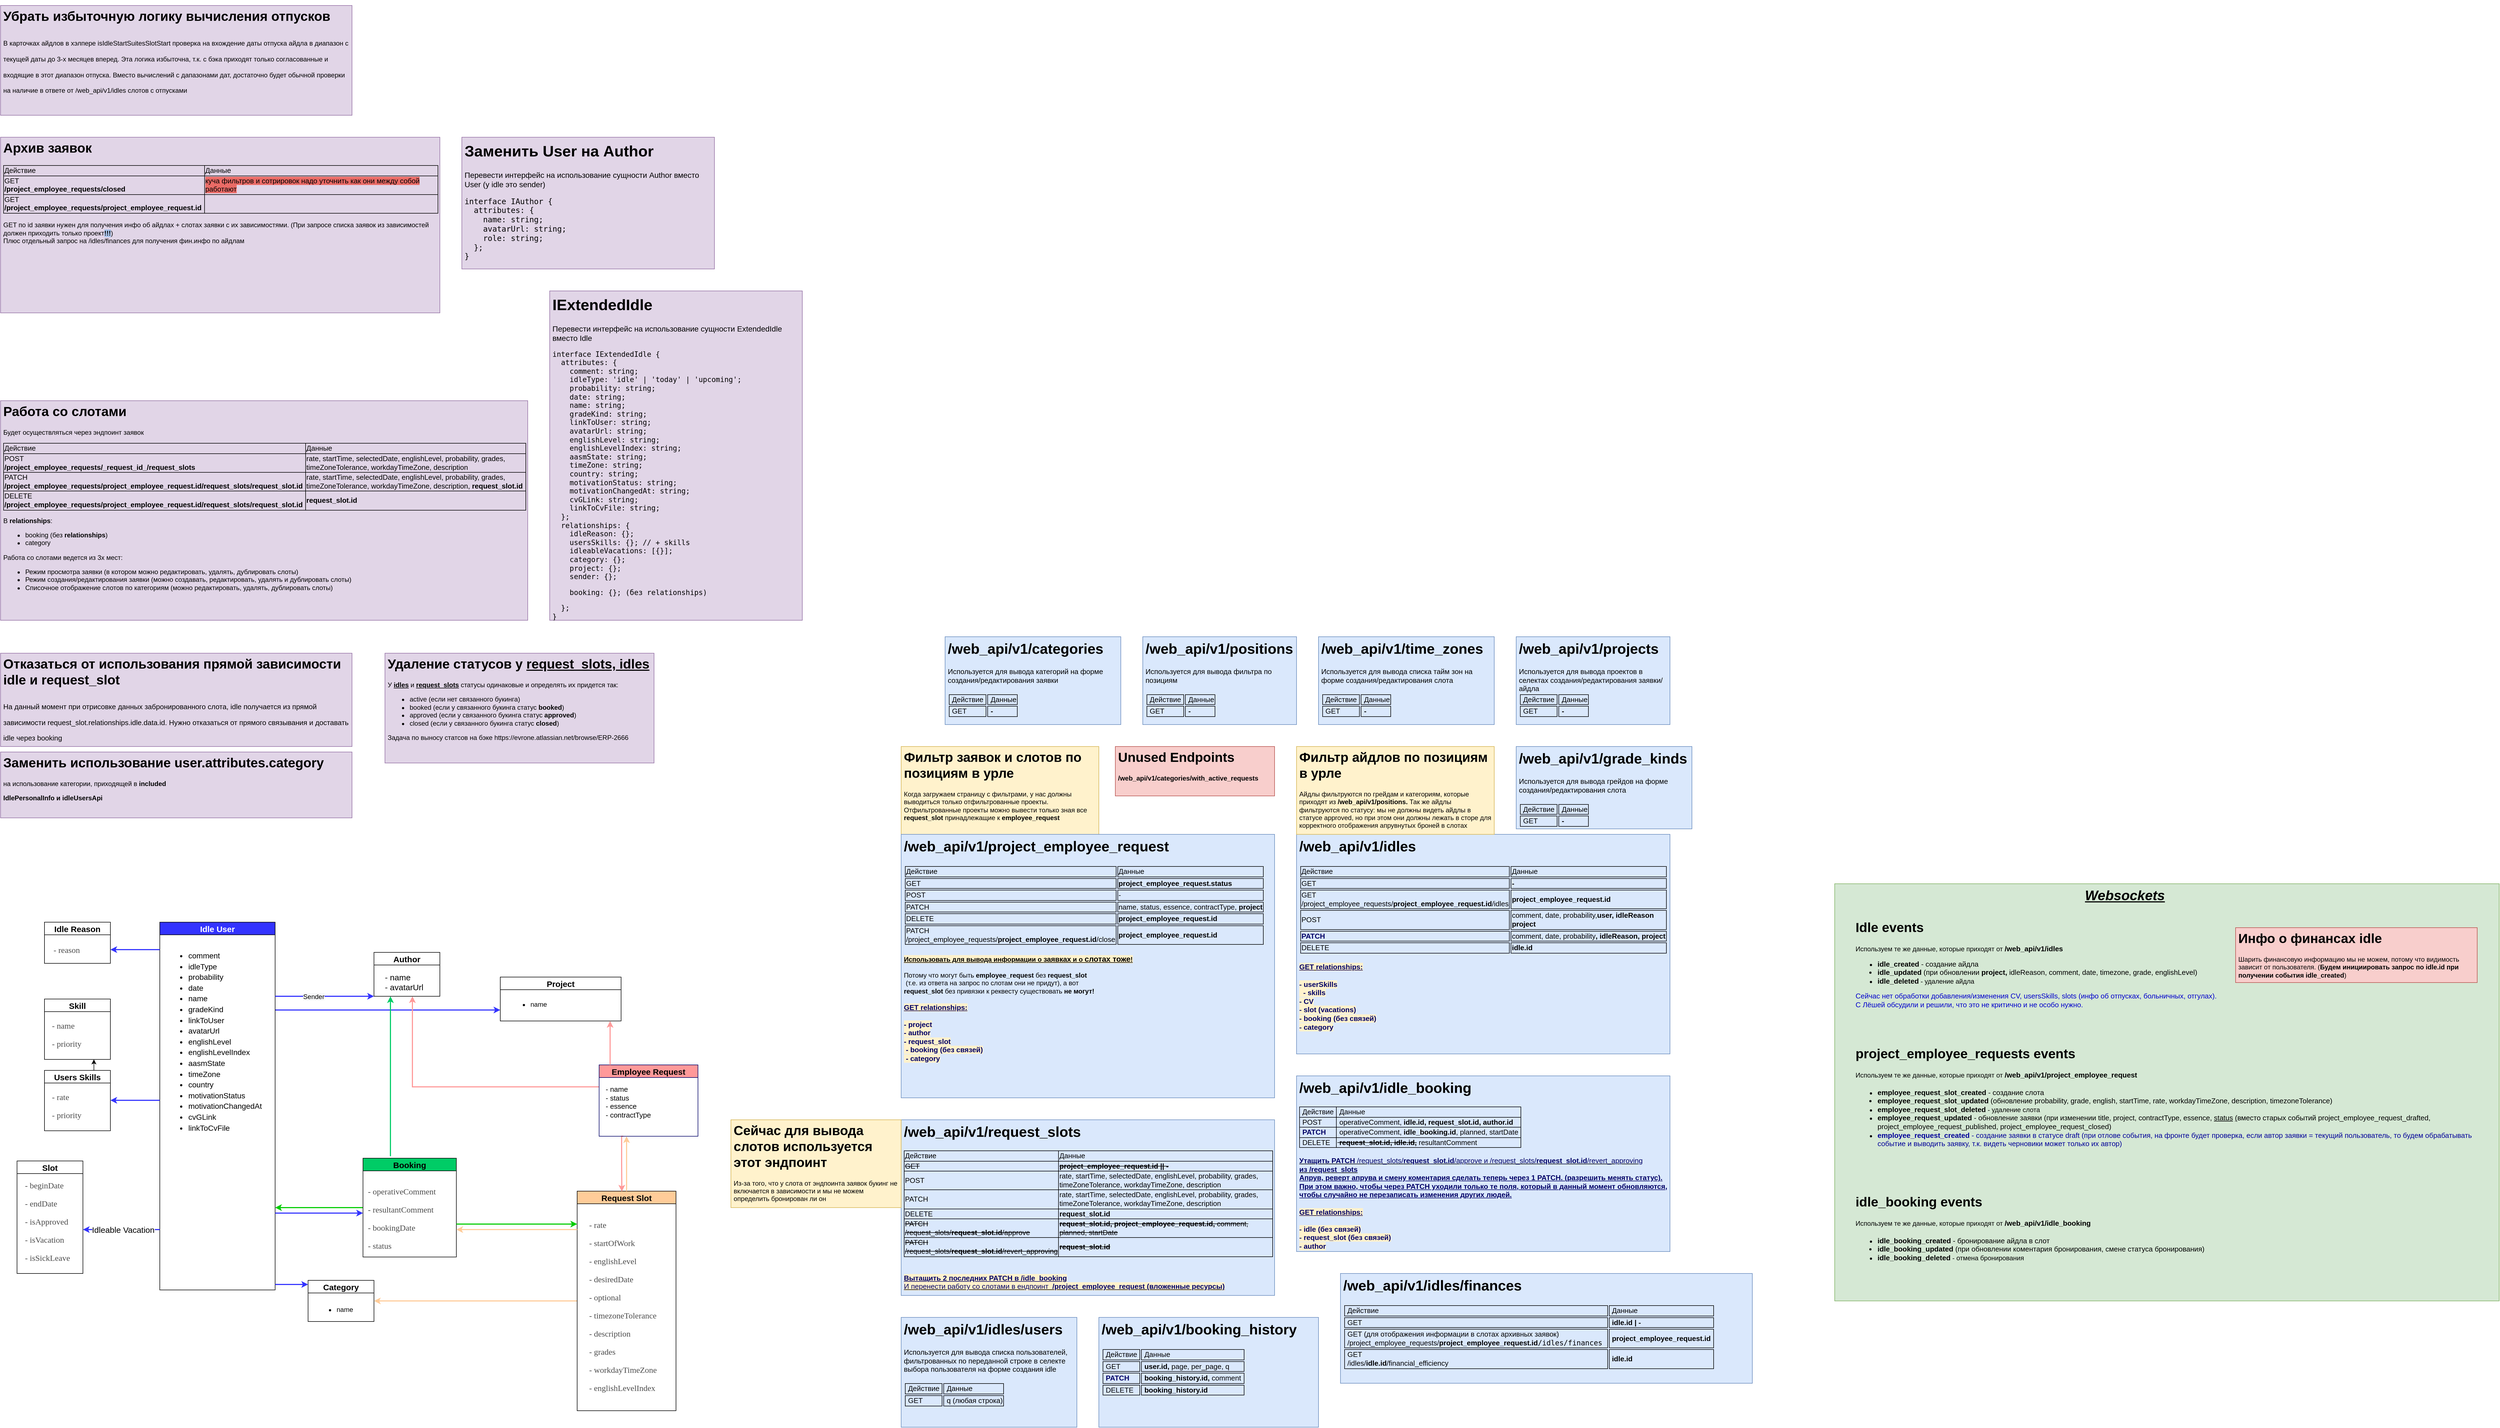 <mxfile version="20.1.1" type="github">
  <diagram id="b5qmhu_wqELokIMZqW0I" name="Page-1">
    <mxGraphModel dx="1718" dy="2057" grid="1" gridSize="10" guides="1" tooltips="1" connect="1" arrows="1" fold="1" page="1" pageScale="1" pageWidth="827" pageHeight="1169" math="0" shadow="0">
      <root>
        <mxCell id="0" />
        <mxCell id="1" parent="0" />
        <mxCell id="pV0ACqQaasXmKPG5yBSi-1" value="&lt;h1&gt;Заменить использование user.attributes.category&lt;/h1&gt;&lt;p&gt;на использование категории, приходящей в &lt;b&gt;included&lt;/b&gt;&lt;/p&gt;&lt;p&gt;&lt;b&gt;IdlePersonalInfo и idleUsersApi&lt;/b&gt;&lt;/p&gt;" style="text;html=1;strokeColor=#9673a6;fillColor=#e1d5e7;spacing=5;spacingTop=-20;whiteSpace=wrap;overflow=hidden;rounded=0;labelBackgroundColor=none;fontSize=12;" parent="1" vertex="1">
          <mxGeometry x="80" y="1040" width="640" height="120" as="geometry" />
        </mxCell>
        <mxCell id="pV0ACqQaasXmKPG5yBSi-2" value="&lt;h1&gt;Удаление статусов у &lt;u&gt;request_slots, idles&lt;/u&gt;&lt;/h1&gt;&lt;p&gt;У&amp;nbsp;&lt;b style=&quot;text-decoration-line: underline;&quot;&gt;idles&lt;/b&gt; и &lt;b style=&quot;text-decoration-line: underline;&quot;&gt;request_slots&lt;/b&gt;&amp;nbsp;статусы одинаковые и определять их придется так:&lt;/p&gt;&lt;p&gt;&lt;/p&gt;&lt;ul&gt;&lt;li&gt;active (если нет связанного букинга)&lt;/li&gt;&lt;li&gt;booked&amp;nbsp;(если у связанного букинга статус &lt;b&gt;booked&lt;/b&gt;)&lt;/li&gt;&lt;li&gt;approved&amp;nbsp;(если у связанного букинга статус &lt;b&gt;approved&lt;/b&gt;)&lt;/li&gt;&lt;li&gt;closed&amp;nbsp;(если у связанного букинга статус&amp;nbsp;&lt;b&gt;closed&lt;/b&gt;)&lt;/li&gt;&lt;/ul&gt;Задача по выносу статсов на бэке&amp;nbsp;https://evrone.atlassian.net/browse/ERP-2666&lt;br&gt;&lt;p&gt;&lt;/p&gt;" style="text;html=1;strokeColor=#9673a6;fillColor=#e1d5e7;spacing=5;spacingTop=-20;whiteSpace=wrap;overflow=hidden;rounded=0;" parent="1" vertex="1">
          <mxGeometry x="780" y="860" width="490" height="200" as="geometry" />
        </mxCell>
        <mxCell id="pV0ACqQaasXmKPG5yBSi-3" value="&lt;h1&gt;&lt;span style=&quot;background-color: initial;&quot;&gt;Отказаться от использования прямой зависимости idle и request_slot&lt;/span&gt;&lt;/h1&gt;&lt;h1&gt;&lt;font style=&quot;font-size: 13px;&quot;&gt;&lt;span style=&quot;font-weight: normal;&quot;&gt;На&lt;/span&gt;&amp;nbsp;&lt;span style=&quot;font-weight: normal;&quot;&gt;данный момент при отрисовке данных забронированного слота, idle получается из прямой зависимости request_slot.relationships.idle.data.id. Нужно отказаться от прямого связывания и доставать idle через booking&lt;/span&gt;&lt;/font&gt;&lt;/h1&gt;" style="text;html=1;strokeColor=#9673a6;fillColor=#e1d5e7;spacing=5;spacingTop=-20;whiteSpace=wrap;overflow=hidden;rounded=0;labelBackgroundColor=none;fontSize=12;" parent="1" vertex="1">
          <mxGeometry x="80" y="860" width="640" height="170" as="geometry" />
        </mxCell>
        <mxCell id="pV0ACqQaasXmKPG5yBSi-4" value="" style="group;fillColor=#d5e8d4;strokeColor=#82b366;" parent="1" vertex="1" connectable="0">
          <mxGeometry x="3420" y="1280" width="1210" height="760" as="geometry" />
        </mxCell>
        <mxCell id="pV0ACqQaasXmKPG5yBSi-5" value="&lt;font style=&quot;font-size: 25px;&quot;&gt;&lt;i&gt;&lt;b&gt;&lt;u&gt;Websockets&lt;/u&gt;&lt;/b&gt;&lt;/i&gt;&lt;/font&gt;" style="text;html=1;align=center;verticalAlign=middle;resizable=0;points=[];autosize=1;strokeColor=none;fillColor=none;" parent="pV0ACqQaasXmKPG5yBSi-4" vertex="1">
          <mxGeometry x="447.538" y="10" width="160" height="20" as="geometry" />
        </mxCell>
        <mxCell id="pV0ACqQaasXmKPG5yBSi-6" value="&lt;h1&gt;Idle events&lt;/h1&gt;&lt;div&gt;Используем те же данные, которые приходят от&amp;nbsp;&lt;span style=&quot;font-size: 13px; background-color: initial;&quot;&gt;&lt;b&gt;/web_api/v1/idles&lt;/b&gt;&lt;/span&gt;&lt;/div&gt;&lt;div&gt;&lt;ul&gt;&lt;li&gt;&lt;span style=&quot;background-color: initial; font-size: 13px;&quot;&gt;&lt;font style=&quot;font-size: 13px;&quot;&gt;&lt;b&gt;idle_created&lt;/b&gt;&lt;/font&gt; - создание айдла&lt;/span&gt;&lt;/li&gt;&lt;li style=&quot;font-size: 13px;&quot;&gt;&lt;font style=&quot;font-size: 13px;&quot;&gt;&lt;b&gt;idle_updated&lt;/b&gt;&lt;/font&gt; (при обновлении &lt;b&gt;project, &lt;/b&gt;idleReason, comment, date, timezone, grade, englishLevel)&lt;/li&gt;&lt;li&gt;&lt;b&gt;&lt;font style=&quot;font-size: 13px;&quot;&gt;idle_deleted&lt;/font&gt;&lt;/b&gt; - удаление айдла&lt;/li&gt;&lt;/ul&gt;&lt;div&gt;&lt;span style=&quot;color: rgb(0, 0, 204); font-size: 13px;&quot;&gt;Сейчас нет обработки добавления/изменения CV, usersSkills, slots (инфо об отпусках, больничных, отгулах).&lt;/span&gt;&lt;br&gt;&lt;/div&gt;&lt;/div&gt;&lt;div&gt;&lt;font color=&quot;#0000cc&quot;&gt;&lt;span style=&quot;font-size: 13px;&quot;&gt;С Лёшей обсудили и решили, что это не критично и не особо нужно.&lt;/span&gt;&lt;/font&gt;&lt;/div&gt;" style="text;html=1;spacing=5;spacingTop=-20;whiteSpace=wrap;overflow=hidden;rounded=0;" parent="pV0ACqQaasXmKPG5yBSi-4" vertex="1">
          <mxGeometry x="33.151" y="60" width="1143.699" height="180" as="geometry" />
        </mxCell>
        <mxCell id="pV0ACqQaasXmKPG5yBSi-7" value="&lt;h1&gt;project_employee_requests events&lt;/h1&gt;&lt;h1&gt;&lt;div style=&quot;font-size: 12px; font-weight: 400;&quot;&gt;Используем те же данные, которые приходят от&amp;nbsp;&lt;span style=&quot;font-size: 13px; background-color: initial;&quot;&gt;&lt;b&gt;/web_api/v1/project_employee_request&lt;/b&gt;&lt;/span&gt;&lt;/div&gt;&lt;/h1&gt;&lt;div&gt;&lt;ul&gt;&lt;li&gt;&lt;span style=&quot;background-color: initial; font-size: 13px;&quot;&gt;&lt;font style=&quot;font-size: 13px;&quot;&gt;&lt;b&gt;employee_request_slot_created&lt;/b&gt;&lt;/font&gt; - создание слота&lt;/span&gt;&lt;/li&gt;&lt;li style=&quot;font-size: 13px;&quot;&gt;&lt;font style=&quot;font-size: 13px;&quot;&gt;&lt;b&gt;&lt;b&gt;employee_&lt;/b&gt;request_slot_updated&lt;/b&gt;&lt;/font&gt; (обновление probability, grade, english, startTime, rate, workdayTimeZone, description, timezoneTolerance)&lt;/li&gt;&lt;li&gt;&lt;b&gt;&lt;font style=&quot;font-size: 13px;&quot;&gt;&lt;b&gt;employee_&lt;/b&gt;request_slot_deleted&lt;/font&gt;&lt;/b&gt; - удаление слота&lt;/li&gt;&lt;li&gt;&lt;font style=&quot;font-size: 13px;&quot;&gt;&lt;b style=&quot;font-weight: bold;&quot;&gt;employee_&lt;/b&gt;&lt;b&gt;request_updated &lt;/b&gt;- обновление заявки (при изменении title, project, contractType, essence, &lt;u&gt;status&lt;/u&gt; &lt;u&gt;(&lt;/u&gt;вместо старых событий project_employee_request_drafted, project_employee_request_published, project_employee_request_closed)&lt;/font&gt;&lt;br&gt;&lt;/li&gt;&lt;li&gt;&lt;font style=&quot;font-size: 13px;&quot;&gt;&lt;font color=&quot;#000099&quot;&gt;&lt;b&gt;employee_&lt;/b&gt;&lt;b&gt;request_created &lt;/b&gt;- создание заявки в статусе draft (при отлове события, на фронте будет проверка, если автор заявки = текущий пользователь, то будем обрабатывать событие и выводить заявку, т.к. видеть черновики может только их автор)&lt;/font&gt;&lt;/font&gt;&amp;nbsp;&lt;/li&gt;&lt;/ul&gt;&lt;/div&gt;" style="text;html=1;spacing=5;spacingTop=-20;whiteSpace=wrap;overflow=hidden;rounded=0;" parent="pV0ACqQaasXmKPG5yBSi-4" vertex="1">
          <mxGeometry x="33.15" y="290" width="1143.7" height="210" as="geometry" />
        </mxCell>
        <mxCell id="pV0ACqQaasXmKPG5yBSi-8" value="&lt;h1&gt;idle_booking events&lt;/h1&gt;&lt;h1&gt;&lt;div style=&quot;font-size: 12px; font-weight: 400;&quot;&gt;Используем те же данные, которые приходят от&amp;nbsp;&lt;span style=&quot;font-size: 13px; background-color: initial;&quot;&gt;&lt;b&gt;/web_api/v1/idle_booking&lt;/b&gt;&lt;/span&gt;&lt;/div&gt;&lt;/h1&gt;&lt;div&gt;&lt;ul&gt;&lt;li&gt;&lt;span style=&quot;background-color: initial; font-size: 13px;&quot;&gt;&lt;font style=&quot;font-size: 13px;&quot;&gt;&lt;b&gt;idle_booking_created&lt;/b&gt;&lt;/font&gt; - бронирование айдла в слот&lt;/span&gt;&lt;/li&gt;&lt;li style=&quot;font-size: 13px;&quot;&gt;&lt;b&gt;idle_booking_updated&lt;/b&gt;&amp;nbsp;(при обновлении коментария бронирования, смене статуса бронирования)&lt;/li&gt;&lt;li&gt;&lt;b&gt;&lt;font style=&quot;font-size: 13px;&quot;&gt;&lt;b&gt;idle_booking&lt;/b&gt;_deleted&lt;/font&gt;&lt;/b&gt; - отмена бронирования&lt;br&gt;&lt;/li&gt;&lt;/ul&gt;&lt;/div&gt;" style="text;html=1;spacing=5;spacingTop=-20;whiteSpace=wrap;overflow=hidden;rounded=0;" parent="pV0ACqQaasXmKPG5yBSi-4" vertex="1">
          <mxGeometry x="33.151" y="560" width="1143.699" height="145" as="geometry" />
        </mxCell>
        <mxCell id="pV0ACqQaasXmKPG5yBSi-9" value="&lt;h1&gt;&lt;span style=&quot;background-color: initial;&quot;&gt;Инфо о финансах idle&amp;nbsp;&lt;/span&gt;&lt;/h1&gt;&lt;div&gt;Шарить финансовую информацию мы не можем, потому что видимость зависит от пользователя. (&lt;b&gt;Будем инициировать запрос по idle.id при получении события idle_created&lt;/b&gt;)&amp;nbsp;&lt;/div&gt;" style="text;html=1;strokeColor=#b85450;fillColor=#f8cecc;spacing=5;spacingTop=-20;whiteSpace=wrap;overflow=hidden;rounded=0;" parent="pV0ACqQaasXmKPG5yBSi-4" vertex="1">
          <mxGeometry x="730" y="80" width="440" height="100" as="geometry" />
        </mxCell>
        <mxCell id="pV0ACqQaasXmKPG5yBSi-10" value="" style="group" parent="1" vertex="1" connectable="0">
          <mxGeometry x="1720" y="830" width="1550" height="1440" as="geometry" />
        </mxCell>
        <mxCell id="pV0ACqQaasXmKPG5yBSi-11" value="&lt;h1&gt;Unused Endpoints&lt;/h1&gt;&lt;div&gt;&lt;b&gt;/web_api/v1/categories/with_active_requests&lt;/b&gt;&lt;/div&gt;" style="text;html=1;strokeColor=#b85450;fillColor=#f8cecc;spacing=5;spacingTop=-20;whiteSpace=wrap;overflow=hidden;rounded=0;" parent="pV0ACqQaasXmKPG5yBSi-10" vertex="1">
          <mxGeometry x="390" y="200" width="290" height="90" as="geometry" />
        </mxCell>
        <mxCell id="pV0ACqQaasXmKPG5yBSi-12" value="&lt;h1&gt;Фильтр заявок и слотов по позициям в урле&lt;/h1&gt;&lt;p&gt;Когда загружаем страницу с фильтрами, у нас должны выводиться только отфильтрованные проекты. Отфильтрованные проекты можно вывести только зная все &lt;b&gt;request_slot&lt;/b&gt;&amp;nbsp;принадлежащие к &lt;b&gt;employee_request&lt;/b&gt;&amp;nbsp;&lt;/p&gt;" style="text;html=1;strokeColor=#d6b656;fillColor=#fff2cc;spacing=5;spacingTop=-20;whiteSpace=wrap;overflow=hidden;rounded=0;" parent="pV0ACqQaasXmKPG5yBSi-10" vertex="1">
          <mxGeometry y="200" width="360" height="160" as="geometry" />
        </mxCell>
        <mxCell id="pV0ACqQaasXmKPG5yBSi-13" value="&lt;h1&gt;/web_api/v1/project_employee_request&lt;/h1&gt;&lt;p&gt;&lt;/p&gt;&lt;table&gt;&lt;tbody&gt;&lt;tr&gt;&lt;td style=&quot;border: 1px solid rgb(0, 0, 0); border-collapse: collapse;&quot; border=&quot;1&quot;&gt;Действие&lt;/td&gt;&lt;td style=&quot;border: 1px solid rgb(0, 0, 0); border-collapse: collapse;&quot; border=&quot;1&quot;&gt;Данные&lt;/td&gt;&lt;/tr&gt;&lt;tr&gt;&lt;td style=&quot;border: 1px solid rgb(0, 0, 0); border-collapse: collapse;&quot; border=&quot;1&quot;&gt;GET&lt;/td&gt;&lt;td style=&quot;border: 1px solid rgb(0, 0, 0); border-collapse: collapse;&quot; border=&quot;1&quot;&gt;&lt;b&gt;project_employee_request.status&lt;/b&gt;&lt;/td&gt;&lt;/tr&gt;&lt;tr&gt;&lt;td style=&quot;border: 1px solid rgb(0, 0, 0); border-collapse: collapse;&quot; border=&quot;1&quot;&gt;POST&lt;/td&gt;&lt;td style=&quot;border: 1px solid rgb(0, 0, 0); border-collapse: collapse;&quot; border=&quot;1&quot;&gt;-&lt;/td&gt;&lt;/tr&gt;&lt;tr&gt;&lt;td style=&quot;border: 1px solid rgb(0, 0, 0); border-collapse: collapse;&quot; border=&quot;1&quot;&gt;PATCH&lt;/td&gt;&lt;td style=&quot;border: 1px solid rgb(0, 0, 0); border-collapse: collapse;&quot; border=&quot;1&quot;&gt;name, status, essence, contractType, &lt;b&gt;project&lt;/b&gt;&lt;/td&gt;&lt;/tr&gt;&lt;tr&gt;&lt;td style=&quot;border: 1px solid rgb(0, 0, 0); border-collapse: collapse;&quot; border=&quot;1&quot;&gt;DELETE&lt;/td&gt;&lt;td style=&quot;border: 1px solid rgb(0, 0, 0); border-collapse: collapse;&quot; border=&quot;1&quot;&gt;&lt;b&gt;project_employee_request.id&lt;/b&gt;&lt;br&gt;&lt;/td&gt;&lt;/tr&gt;&lt;tr&gt;&lt;td style=&quot;border: 1px solid rgb(0, 0, 0); border-collapse: collapse;&quot; border=&quot;1&quot;&gt;PATCH&lt;br&gt;/project_employee_requests/&lt;b style=&quot;&quot;&gt;project_employee_request.id&lt;/b&gt;/close&lt;/td&gt;&lt;td style=&quot;border: 1px solid rgb(0, 0, 0); border-collapse: collapse;&quot; border=&quot;1&quot;&gt;&lt;b&gt;project_employee_request.id&lt;/b&gt;&lt;br&gt;&lt;/td&gt;&lt;/tr&gt;&lt;/tbody&gt;&lt;/table&gt;&lt;br&gt;&lt;u style=&quot;background-color: initial;&quot;&gt;&lt;b style=&quot;background-color: rgb(255, 242, 204);&quot;&gt;&lt;span style=&quot;font-size: 12px;&quot;&gt;Использовать для вывода информации о &lt;/span&gt;заявках&lt;span style=&quot;font-size: 12px;&quot;&gt; и о &lt;/span&gt;&lt;font style=&quot;font-size: 14px;&quot;&gt;слотах тоже&lt;/font&gt;&lt;span style=&quot;font-size: 12px;&quot;&gt;!&lt;/span&gt;&lt;/b&gt;&lt;/u&gt;&lt;br&gt;&lt;b style=&quot;color: rgb(0, 0, 102);&quot;&gt;&lt;div style=&quot;font-size: 12px;&quot;&gt;&lt;u style=&quot;color: rgb(0, 0, 0); font-weight: 400; text-align: center;&quot;&gt;&lt;b&gt;&lt;br&gt;&lt;/b&gt;&lt;/u&gt;&lt;span style=&quot;color: rgb(0, 0, 0); font-weight: 400; text-align: center;&quot;&gt;Потому что могут быть&amp;nbsp;&lt;/span&gt;&lt;b style=&quot;color: rgb(0, 0, 0); text-align: center;&quot;&gt;employee_request&lt;/b&gt;&lt;span style=&quot;color: rgb(0, 0, 0); font-weight: 400; text-align: center;&quot;&gt;&amp;nbsp;без&amp;nbsp;&lt;/span&gt;&lt;b style=&quot;color: rgb(0, 0, 0); text-align: center;&quot;&gt;request_slot&lt;/b&gt;&lt;br style=&quot;color: rgb(0, 0, 0); font-weight: 400; text-align: center;&quot;&gt;&lt;span style=&quot;color: rgb(0, 0, 0); font-weight: 400; text-align: center;&quot;&gt;&amp;nbsp;(т.е. из ответа на запрос по слотам они не придут), а вот&lt;/span&gt;&lt;/div&gt;&lt;div style=&quot;font-size: 12px;&quot;&gt;&lt;b style=&quot;color: rgb(0, 0, 0); text-align: center;&quot;&gt;request_slot&lt;/b&gt;&lt;span style=&quot;color: rgb(0, 0, 0); font-weight: 400; text-align: center;&quot;&gt;&amp;nbsp;без привязки к реквесту существовать&amp;nbsp;&lt;/span&gt;&lt;b style=&quot;color: rgb(0, 0, 0); text-align: center;&quot;&gt;не могут!&amp;nbsp;&lt;/b&gt;&lt;b&gt;&lt;br&gt;&lt;/b&gt;&lt;/div&gt;&lt;div style=&quot;font-size: 12px;&quot;&gt;&lt;b style=&quot;color: rgb(0, 0, 0); text-align: center;&quot;&gt;&lt;br&gt;&lt;/b&gt;&lt;/div&gt;&lt;div style=&quot;font-size: 12px;&quot;&gt;&lt;font style=&quot;font-size: 13px; font-weight: 400;&quot; color=&quot;#000066&quot;&gt;&lt;u&gt;&lt;b style=&quot;background-color: rgb(255, 242, 204);&quot;&gt;GET&lt;/b&gt;&lt;/u&gt;&lt;/font&gt;&lt;span style=&quot;color: rgb(0, 0, 0); font-size: 13px; font-weight: 400; background-color: rgb(255, 242, 204);&quot;&gt;&lt;u&gt;&amp;nbsp;&lt;/u&gt;&lt;font color=&quot;#000066&quot;&gt;&lt;b&gt;&lt;u&gt;relationships:&lt;br&gt;&lt;/u&gt;&lt;br&gt;- project&lt;br&gt;&lt;span style=&quot;&quot;&gt;  &lt;/span&gt;- author&lt;br&gt;- request_slot&lt;br&gt;&lt;span style=&quot;white-space: pre;&quot;&gt; &lt;/span&gt;- booking (без связей)&lt;br&gt;&lt;span style=&quot;white-space: pre;&quot;&gt; &lt;/span&gt;- category&lt;/b&gt;&lt;/font&gt;&lt;/span&gt;&lt;b style=&quot;color: rgb(0, 0, 0); text-align: center;&quot;&gt;&lt;br&gt;&lt;/b&gt;&lt;/div&gt;&lt;div style=&quot;font-size: 12px;&quot;&gt;&lt;b style=&quot;color: rgb(0, 0, 0); text-align: center;&quot;&gt;&lt;br&gt;&lt;/b&gt;&lt;/div&gt;&lt;div style=&quot;font-size: 12px;&quot;&gt;&lt;b style=&quot;color: rgb(0, 0, 0); text-align: center;&quot;&gt;&lt;br&gt;&lt;/b&gt;&lt;/div&gt;&lt;/b&gt;&lt;span style=&quot;background-color: rgb(255, 242, 204);&quot;&gt;&lt;font color=&quot;#000066&quot;&gt;&lt;b&gt;&lt;u&gt;&lt;table&gt;&lt;tbody&gt;&lt;/tbody&gt;&lt;/table&gt;&lt;br&gt;&lt;/u&gt;&lt;br&gt;&lt;br&gt;&lt;/b&gt;&lt;/font&gt;&lt;/span&gt;&lt;blockquote style=&quot;margin: 0 0 0 40px; border: none; padding: 0px;&quot;&gt;&lt;blockquote style=&quot;margin: 0 0 0 40px; border: none; padding: 0px;&quot;&gt;&lt;font color=&quot;#000066&quot;&gt;&lt;span style=&quot;font-size: 12px;&quot;&gt;&lt;b&gt;&lt;div style=&quot;text-align: left;&quot;&gt;&lt;u style=&quot;background-color: initial; color: rgb(0, 0, 0); font-weight: 400; text-align: center;&quot;&gt;&lt;b&gt;&lt;span style=&quot;background-color: rgb(255, 229, 153);&quot;&gt;&lt;br&gt;&lt;/span&gt;&lt;/b&gt;&lt;/u&gt;&lt;/div&gt;&lt;div style=&quot;&quot;&gt;&lt;br&gt;&lt;/div&gt;&lt;div style=&quot;text-align: left;&quot;&gt;&lt;b&gt;&lt;br&gt;&lt;/b&gt;&lt;/div&gt;&lt;/b&gt;&lt;/span&gt;&lt;/font&gt;&lt;/blockquote&gt;&lt;/blockquote&gt;&lt;br&gt;&lt;p&gt;&lt;/p&gt;" style="text;html=1;strokeColor=#6c8ebf;fillColor=#dae8fc;spacing=5;spacingTop=-20;whiteSpace=wrap;overflow=hidden;rounded=0;fontSize=13;" parent="pV0ACqQaasXmKPG5yBSi-10" vertex="1">
          <mxGeometry y="360" width="680" height="480" as="geometry" />
        </mxCell>
        <mxCell id="pV0ACqQaasXmKPG5yBSi-14" value="&lt;h1&gt;/web_api/v1/idles&lt;/h1&gt;&lt;p&gt;&lt;/p&gt;&lt;table&gt;&lt;tbody&gt;&lt;tr&gt;&lt;td style=&quot;border: 1px solid rgb(0, 0, 0); border-collapse: collapse;&quot; border=&quot;1&quot;&gt;Действие&lt;/td&gt;&lt;td style=&quot;border: 1px solid rgb(0, 0, 0); border-collapse: collapse;&quot; border=&quot;1&quot;&gt;Данные&lt;/td&gt;&lt;/tr&gt;&lt;tr&gt;&lt;td style=&quot;border: 1px solid rgb(0, 0, 0); border-collapse: collapse;&quot; border=&quot;1&quot;&gt;GET&lt;/td&gt;&lt;td style=&quot;border: 1px solid rgb(0, 0, 0); border-collapse: collapse;&quot; border=&quot;1&quot;&gt;&lt;b&gt;-&lt;/b&gt;&lt;/td&gt;&lt;/tr&gt;&lt;tr&gt;&lt;td style=&quot;border: 1px solid rgb(0, 0, 0); border-collapse: collapse;&quot; border=&quot;1&quot;&gt;GET&lt;br&gt;/project_employee_requests/&lt;b&gt;project_employee_request.id&lt;/b&gt;/idles&lt;br&gt;&lt;/td&gt;&lt;td style=&quot;border: 1px solid rgb(0, 0, 0); border-collapse: collapse;&quot; border=&quot;1&quot;&gt;&lt;b&gt;project_employee_request.id&lt;/b&gt;&lt;br&gt;&lt;/td&gt;&lt;/tr&gt;&lt;tr&gt;&lt;td style=&quot;border: 1px solid rgb(0, 0, 0); border-collapse: collapse;&quot; border=&quot;1&quot;&gt;POST&lt;/td&gt;&lt;td style=&quot;border: 1px solid rgb(0, 0, 0); border-collapse: collapse;&quot; border=&quot;1&quot;&gt;comment, date, probability,&lt;b&gt;user, idleReason&lt;br&gt;&lt;/b&gt;&lt;b&gt;project&lt;/b&gt;&lt;b&gt;&lt;br&gt;&lt;/b&gt;&lt;/td&gt;&lt;/tr&gt;&lt;tr&gt;&lt;td style=&quot;border: 1px solid rgb(0, 0, 0); border-collapse: collapse;&quot; border=&quot;1&quot;&gt;&lt;b&gt;&lt;font color=&quot;#000066&quot;&gt;PATCH&lt;/font&gt;&lt;/b&gt;&lt;/td&gt;&lt;td style=&quot;border: 1px solid rgb(0, 0, 0); border-collapse: collapse;&quot; border=&quot;1&quot;&gt;comment, date, probability&lt;b&gt;, idleReason,&amp;nbsp;&lt;/b&gt;&lt;b&gt;project&lt;/b&gt;&lt;br&gt;&lt;/td&gt;&lt;/tr&gt;&lt;tr&gt;&lt;td style=&quot;border: 1px solid rgb(0, 0, 0); border-collapse: collapse;&quot; border=&quot;1&quot;&gt;DELETE&lt;br&gt;&lt;/td&gt;&lt;td style=&quot;border: 1px solid rgb(0, 0, 0); border-collapse: collapse;&quot; border=&quot;1&quot;&gt;&lt;b&gt;idle.id&lt;/b&gt;&lt;br&gt;&lt;/td&gt;&lt;/tr&gt;&lt;/tbody&gt;&lt;/table&gt;&lt;font color=&quot;#000066&quot;&gt;&lt;b&gt;&lt;u&gt;&lt;br&gt;&lt;/u&gt;&lt;/b&gt;&lt;u&gt;&lt;b style=&quot;background-color: rgb(255, 242, 204);&quot;&gt;GET&lt;/b&gt;&lt;/u&gt;&lt;/font&gt;&lt;span style=&quot;background-color: rgb(255, 242, 204);&quot;&gt;&lt;u&gt;&amp;nbsp;&lt;/u&gt;&lt;font color=&quot;#000066&quot;&gt;&lt;b&gt;&lt;u&gt;relationships:&lt;br&gt;&lt;/u&gt;&lt;br&gt;- userSkills&lt;br&gt;&lt;span style=&quot;white-space: pre;&quot;&gt; &lt;span style=&quot;white-space: pre;&quot;&gt; &lt;/span&gt;&lt;/span&gt;- skills&lt;br&gt;- CV&lt;br&gt;- slot (vacations)&lt;br&gt;- booking (без связей)&lt;br&gt;- category&lt;br&gt;&lt;/b&gt;&lt;/font&gt;&lt;/span&gt;&lt;blockquote style=&quot;margin: 0px 0px 0px 40px; border: none; padding: 0px;&quot;&gt;&lt;font color=&quot;#000066&quot;&gt;&lt;span style=&quot;font-size: 12px; text-align: center;&quot;&gt;&lt;div style=&quot;text-align: left;&quot;&gt;&lt;br&gt;&lt;/div&gt;&lt;/span&gt;&lt;/font&gt;&lt;/blockquote&gt;&lt;p&gt;&lt;/p&gt;" style="text;html=1;strokeColor=#6c8ebf;fillColor=#dae8fc;spacing=5;spacingTop=-20;whiteSpace=wrap;overflow=hidden;rounded=0;fontSize=13;" parent="pV0ACqQaasXmKPG5yBSi-10" vertex="1">
          <mxGeometry x="720" y="360" width="680" height="400" as="geometry" />
        </mxCell>
        <mxCell id="pV0ACqQaasXmKPG5yBSi-15" value="&lt;h1&gt;/web_api/v1/booking_history&lt;/h1&gt;&lt;p&gt;&lt;/p&gt;&lt;table&gt;&lt;tbody&gt;&lt;tr&gt;&lt;td style=&quot;border: 1px solid rgb(0, 0, 0); border-collapse: collapse;&quot; border=&quot;1&quot;&gt;&amp;nbsp;Действие&amp;nbsp;&lt;/td&gt;&lt;td style=&quot;border: 1px solid rgb(0, 0, 0); border-collapse: collapse;&quot; border=&quot;1&quot;&gt;&amp;nbsp;Данные&lt;/td&gt;&lt;/tr&gt;&lt;tr&gt;&lt;td style=&quot;border: 1px solid rgb(0, 0, 0); border-collapse: collapse;&quot; border=&quot;1&quot;&gt;&amp;nbsp;GET&lt;/td&gt;&lt;td style=&quot;border: 1px solid rgb(0, 0, 0); border-collapse: collapse;&quot; border=&quot;1&quot;&gt;&lt;b&gt;&amp;nbsp;user.id,&lt;/b&gt; page, per_page, q&lt;/td&gt;&lt;/tr&gt;&lt;tr&gt;&lt;td style=&quot;border: 1px solid rgb(0, 0, 0); border-collapse: collapse;&quot; border=&quot;1&quot;&gt;&lt;b&gt;&lt;font color=&quot;#000066&quot;&gt;&amp;nbsp;PATCH&lt;/font&gt;&lt;/b&gt;&lt;br&gt;&lt;/td&gt;&lt;td style=&quot;border: 1px solid rgb(0, 0, 0); border-collapse: collapse;&quot; border=&quot;1&quot;&gt;&lt;b&gt;&amp;nbsp;booking_history.id,&amp;nbsp;&lt;/b&gt;comment&amp;nbsp;&lt;/td&gt;&lt;/tr&gt;&lt;tr&gt;&lt;td style=&quot;border: 1px solid rgb(0, 0, 0); border-collapse: collapse;&quot; border=&quot;1&quot;&gt;&amp;nbsp;DELETE&lt;/td&gt;&lt;td style=&quot;border: 1px solid rgb(0, 0, 0); border-collapse: collapse;&quot; border=&quot;1&quot;&gt;&lt;b&gt;&amp;nbsp;booking_history.id&lt;br&gt;&lt;/b&gt;&lt;/td&gt;&lt;/tr&gt;&lt;/tbody&gt;&lt;/table&gt;&lt;br&gt;&lt;br&gt;&lt;p&gt;&lt;/p&gt;" style="text;html=1;strokeColor=#6c8ebf;fillColor=#dae8fc;spacing=5;spacingTop=-20;whiteSpace=wrap;overflow=hidden;rounded=0;fontSize=13;" parent="pV0ACqQaasXmKPG5yBSi-10" vertex="1">
          <mxGeometry x="360" y="1240" width="400" height="200" as="geometry" />
        </mxCell>
        <mxCell id="pV0ACqQaasXmKPG5yBSi-16" value="&lt;h1&gt;/web_api/v1/request_slots&lt;/h1&gt;&lt;p&gt;&lt;/p&gt;&lt;table style=&quot;border: 1px solid rgb(0, 0, 0); border-collapse: collapse;&quot; border=&quot;1&quot;&gt;&lt;tbody&gt;&lt;tr&gt;&lt;td style=&quot;border-collapse: collapse;&quot; border=&quot;1&quot;&gt;Действие&lt;/td&gt;&lt;td style=&quot;border-collapse: collapse;&quot; border=&quot;1&quot;&gt;Данные&lt;/td&gt;&lt;/tr&gt;&lt;tr&gt;&lt;td style=&quot;border-collapse: collapse;&quot; border=&quot;1&quot;&gt;&lt;strike&gt;GET&lt;/strike&gt;&lt;/td&gt;&lt;td style=&quot;border-collapse: collapse;&quot; border=&quot;1&quot;&gt;&lt;b&gt;&lt;strike&gt;project_employee_request.id || -&lt;/strike&gt;&lt;/b&gt;&lt;/td&gt;&lt;/tr&gt;&lt;tr&gt;&lt;td style=&quot;border-collapse: collapse;&quot; border=&quot;1&quot;&gt;POST&lt;/td&gt;&lt;td style=&quot;border-collapse: collapse;&quot; border=&quot;1&quot;&gt;rate, startTime, selectedDate, englishLevel, probability, grades, timeZoneTolerance, workdayTimeZone, description&lt;/td&gt;&lt;/tr&gt;&lt;tr&gt;&lt;td style=&quot;border-collapse: collapse;&quot; border=&quot;1&quot;&gt;PATCH&lt;/td&gt;&lt;td style=&quot;border-collapse: collapse;&quot; border=&quot;1&quot;&gt;rate, startTime, selectedDate, englishLevel, probability, grades, timeZoneTolerance, workdayTimeZone, description&lt;br&gt;&lt;/td&gt;&lt;/tr&gt;&lt;tr&gt;&lt;td style=&quot;border-collapse: collapse;&quot; border=&quot;1&quot;&gt;DELETE&lt;/td&gt;&lt;td style=&quot;border-collapse: collapse;&quot; border=&quot;1&quot;&gt;&lt;b&gt;request_slot.id&lt;/b&gt;&lt;br&gt;&lt;/td&gt;&lt;/tr&gt;&lt;tr&gt;&lt;td style=&quot;border-collapse: collapse;&quot; border=&quot;1&quot;&gt;&lt;strike&gt;PATCH&lt;br&gt;/request_slots/&lt;b&gt;request_slot.id&lt;/b&gt;/approve&lt;/strike&gt;&lt;/td&gt;&lt;td style=&quot;border-collapse: collapse;&quot; border=&quot;1&quot;&gt;&lt;strike&gt;&lt;b&gt;request_slot.id,&amp;nbsp;&lt;/b&gt;&lt;b&gt;project_employee_request.id, &lt;/b&gt;comment, planned, startDate&lt;br&gt;&lt;/strike&gt;&lt;/td&gt;&lt;/tr&gt;&lt;tr&gt;&lt;td&gt;&lt;strike&gt;PATCH&lt;br&gt;/request_slots/&lt;b&gt;request_slot.id&lt;/b&gt;/revert_approving&lt;br&gt;&lt;/strike&gt;&lt;/td&gt;&lt;td&gt;&lt;b&gt;&lt;strike&gt;request_slot.id&lt;/strike&gt;&lt;/b&gt;&lt;br&gt;&lt;/td&gt;&lt;/tr&gt;&lt;/tbody&gt;&lt;/table&gt;&lt;table&gt;&lt;tbody&gt;&lt;/tbody&gt;&lt;/table&gt;&lt;font color=&quot;#000066&quot;&gt;&lt;b&gt;&lt;u&gt;&lt;br&gt;&lt;br&gt;&lt;span style=&quot;background-color: rgb(255, 242, 204);&quot;&gt;Вытащить 2 последних PATCH в /idle_booking&lt;br&gt;&lt;/span&gt;&lt;/u&gt;&lt;/b&gt;&lt;/font&gt;&lt;u&gt;&lt;font style=&quot;background-color: rgb(255, 242, 204);&quot; color=&quot;#000066&quot;&gt;И перенести работу со слотами в ендпоинт&amp;nbsp; &lt;b&gt;/project_employee_request (вложенные ресурсы)&lt;/b&gt;&lt;/font&gt;&lt;/u&gt;&lt;br&gt;&lt;p&gt;&lt;/p&gt;" style="text;html=1;strokeColor=#6c8ebf;fillColor=#dae8fc;spacing=5;spacingTop=-20;whiteSpace=wrap;overflow=hidden;rounded=0;fontSize=13;" parent="pV0ACqQaasXmKPG5yBSi-10" vertex="1">
          <mxGeometry y="880" width="680" height="320" as="geometry" />
        </mxCell>
        <mxCell id="pV0ACqQaasXmKPG5yBSi-17" value="&lt;h1&gt;/web_api/v1/idle_booking&lt;/h1&gt;&lt;p&gt;&lt;/p&gt;&lt;table style=&quot;border: 1px solid rgb(0, 0, 0); border-collapse: collapse;&quot; border=&quot;1&quot;&gt;&lt;tbody&gt;&lt;tr&gt;&lt;td style=&quot;border-collapse: collapse;&quot; border=&quot;1&quot;&gt;&amp;nbsp;Действие&amp;nbsp;&lt;/td&gt;&lt;td style=&quot;border-collapse: collapse;&quot; border=&quot;1&quot;&gt;&amp;nbsp;Данные&lt;/td&gt;&lt;/tr&gt;&lt;tr&gt;&lt;td style=&quot;border-collapse: collapse;&quot; border=&quot;1&quot;&gt;&amp;nbsp;POST&amp;nbsp;&lt;/td&gt;&lt;td style=&quot;border-collapse: collapse;&quot; border=&quot;1&quot;&gt;&amp;nbsp;operativeComment,&lt;b&gt; idle.id, request_slot.id, author.id&amp;nbsp;&lt;/b&gt;&lt;/td&gt;&lt;/tr&gt;&lt;tr&gt;&lt;td style=&quot;border-collapse: collapse;&quot; border=&quot;1&quot;&gt;&lt;b&gt;&lt;font color=&quot;#000066&quot;&gt;&amp;nbsp;PATCH&lt;/font&gt;&lt;/b&gt;&amp;nbsp;&amp;nbsp;&lt;/td&gt;&lt;td style=&quot;border-collapse: collapse;&quot; border=&quot;1&quot;&gt;&amp;nbsp;operativeComment, &lt;b&gt;idle_booking.id&lt;/b&gt;, planned, startDate&amp;nbsp;&lt;br&gt;&lt;/td&gt;&lt;/tr&gt;&lt;tr&gt;&lt;td style=&quot;border-collapse: collapse;&quot; border=&quot;1&quot;&gt;&amp;nbsp;DELETE&amp;nbsp;&lt;/td&gt;&lt;td style=&quot;border-collapse: collapse;&quot; border=&quot;1&quot;&gt;&lt;b&gt;&lt;strike&gt;&amp;nbsp;request_slot.id,&amp;nbsp;&lt;/strike&gt;&lt;/b&gt;&lt;b&gt;&lt;strike&gt;idle.id,&lt;/strike&gt; &lt;/b&gt;resultantComment&amp;nbsp;&lt;br&gt;&lt;/td&gt;&lt;/tr&gt;&lt;/tbody&gt;&lt;/table&gt;&lt;table&gt;&lt;tbody&gt;&lt;/tbody&gt;&lt;/table&gt;&lt;font color=&quot;#000066&quot;&gt;&lt;b&gt;&lt;u&gt;&lt;br&gt;&lt;/u&gt;&lt;/b&gt;&lt;/font&gt;&lt;u&gt;&lt;b style=&quot;color: rgb(0, 0, 102);&quot;&gt;Утащить PATCH&amp;nbsp;&lt;/b&gt;&lt;font color=&quot;#000066&quot;&gt;/request_slots/&lt;b style=&quot;&quot;&gt;request_slot.id&lt;/b&gt;/approve и&amp;nbsp;/request_slots/&lt;b style=&quot;&quot;&gt;request_slot.id&lt;/b&gt;/revert_approving&lt;/font&gt;&lt;b style=&quot;color: rgb(0, 0, 102);&quot;&gt;&lt;br&gt;из /request_slots&lt;/b&gt;&lt;/u&gt;&lt;b style=&quot;color: rgb(0, 0, 102);&quot;&gt;&lt;u&gt;&lt;br&gt;Апрув, реверт апрува и смену коментария сделать теперь через 1 PATCH. (разрешить менять статус).&lt;br&gt;При этом важно, чтобы через PATCH уходили только те поля, который в данный момент обновляются, чтобы случайно не перезаписать изменения других людей.&lt;br&gt;&lt;br&gt;&lt;/u&gt;&lt;/b&gt;&lt;font color=&quot;#000066&quot;&gt;&lt;u&gt;&lt;b style=&quot;background-color: rgb(255, 242, 204);&quot;&gt;GET&lt;/b&gt;&lt;/u&gt;&lt;/font&gt;&lt;span style=&quot;background-color: rgb(255, 242, 204);&quot;&gt;&lt;u&gt;&amp;nbsp;&lt;/u&gt;&lt;font color=&quot;#000066&quot;&gt;&lt;b&gt;&lt;u&gt;relationships:&lt;br&gt;&lt;/u&gt;&lt;br&gt;- idle (без связей)&lt;br&gt;&lt;span style=&quot;&quot;&gt; &lt;/span&gt;- request_slot (без связей)&lt;/b&gt;&lt;/font&gt;&lt;/span&gt;&lt;span style=&quot;background-color: rgb(255, 242, 204);&quot;&gt;&lt;font color=&quot;#000066&quot;&gt;&lt;b&gt;&lt;br&gt;- author&lt;/b&gt;&lt;/font&gt;&lt;/span&gt;&lt;b style=&quot;color: rgb(0, 0, 102);&quot;&gt;&lt;u&gt;&lt;br&gt;&lt;br&gt;&lt;/u&gt;&lt;/b&gt;&lt;p&gt;&lt;/p&gt;" style="text;html=1;strokeColor=#6c8ebf;fillColor=#dae8fc;spacing=5;spacingTop=-20;whiteSpace=wrap;overflow=hidden;rounded=0;fontSize=13;" parent="pV0ACqQaasXmKPG5yBSi-10" vertex="1">
          <mxGeometry x="720" y="800" width="680" height="320" as="geometry" />
        </mxCell>
        <mxCell id="pV0ACqQaasXmKPG5yBSi-18" value="&lt;h1&gt;Фильтр айдлов по позициям в урле&lt;/h1&gt;&lt;p&gt;Айдлы фильтруются по грейдам и категориям, которые приходят из &lt;b&gt;/web_api/v1/positions. &lt;/b&gt;Так же айдлы фильтруются по статусу: мы не должны видеть айдлы в статусе approved, но при этом они должны лежать в сторе для корректного отображения апрувнутых броней в слотах&lt;/p&gt;" style="text;html=1;strokeColor=#d6b656;fillColor=#fff2cc;spacing=5;spacingTop=-20;whiteSpace=wrap;overflow=hidden;rounded=0;" parent="pV0ACqQaasXmKPG5yBSi-10" vertex="1">
          <mxGeometry x="720" y="200" width="360" height="160" as="geometry" />
        </mxCell>
        <mxCell id="pV0ACqQaasXmKPG5yBSi-19" value="&lt;h1&gt;/web_api/v1/idles/finances&lt;/h1&gt;&lt;p&gt;&lt;/p&gt;&lt;table&gt;&lt;tbody style=&quot;&quot;&gt;&lt;tr&gt;&lt;td style=&quot;border: 1px solid rgb(0, 0, 0); border-collapse: collapse;&quot; border=&quot;1&quot;&gt;&amp;nbsp;Действие&amp;nbsp;&lt;/td&gt;&lt;td style=&quot;border: 1px solid rgb(0, 0, 0); border-collapse: collapse;&quot; border=&quot;1&quot;&gt;&amp;nbsp;Данные&lt;/td&gt;&lt;/tr&gt;&lt;tr&gt;&lt;td style=&quot;border: 1px solid rgb(0, 0, 0); border-collapse: collapse;&quot; border=&quot;1&quot;&gt;&amp;nbsp;GET&lt;/td&gt;&lt;td style=&quot;border: 1px solid rgb(0, 0, 0); border-collapse: collapse;&quot; border=&quot;1&quot;&gt;&lt;b&gt;&amp;nbsp;idle.id | -&lt;/b&gt;&lt;/td&gt;&lt;/tr&gt;&lt;tr&gt;&lt;td style=&quot;border: 1px solid rgb(0, 0, 0); border-collapse: collapse;&quot; border=&quot;1&quot;&gt;&lt;b style=&quot;color: rgb(0, 0, 102);&quot;&gt;&amp;nbsp;&lt;/b&gt;GET (для отображения&amp;nbsp;информации в слотах архивных заявок)&lt;br&gt;&lt;b style=&quot;color: rgb(0, 0, 102);&quot;&gt;&amp;nbsp;&lt;/b&gt;/project_employee_requests/&lt;b&gt;project_employee_request.id&lt;/b&gt;&lt;span style=&quot;font-family: &amp;quot;JetBrains Mono&amp;quot;, monospace;&quot;&gt;/idles/finances&amp;nbsp;&lt;/span&gt;&lt;/td&gt;&lt;td style=&quot;border: 1px solid rgb(0, 0, 0); border-collapse: collapse;&quot; border=&quot;1&quot;&gt;&lt;b&gt;&amp;nbsp;&lt;/b&gt;&lt;b&gt;project_employee_request.id&lt;/b&gt;&amp;nbsp;&lt;/td&gt;&lt;/tr&gt;&lt;tr style=&quot;&quot;&gt;&lt;td style=&quot;border: 1px solid rgb(0, 0, 0); border-collapse: collapse;&quot; border=&quot;1&quot;&gt;&amp;nbsp;GET&lt;br&gt;&lt;b style=&quot;color: rgb(0, 0, 102);&quot;&gt;&amp;nbsp;&lt;/b&gt;/idles/&lt;b&gt;idle.id&lt;/b&gt;/financial_efficiency&lt;br&gt;&lt;/td&gt;&lt;td style=&quot;border: 1px solid rgb(0, 0, 0); border-collapse: collapse;&quot; border=&quot;1&quot;&gt;&lt;b&gt;&amp;nbsp;idle.id&lt;br&gt;&lt;/b&gt;&lt;/td&gt;&lt;/tr&gt;&lt;/tbody&gt;&lt;/table&gt;&lt;br&gt;&lt;br&gt;&lt;p&gt;&lt;/p&gt;" style="text;html=1;strokeColor=#6c8ebf;fillColor=#dae8fc;spacing=5;spacingTop=-20;whiteSpace=wrap;overflow=hidden;rounded=0;fontSize=13;" parent="pV0ACqQaasXmKPG5yBSi-10" vertex="1">
          <mxGeometry x="800" y="1160" width="750" height="200" as="geometry" />
        </mxCell>
        <mxCell id="pV0ACqQaasXmKPG5yBSi-20" value="&lt;h1&gt;/web_api/v1/idles/users&lt;/h1&gt;&lt;p&gt;&lt;/p&gt;Используется для вывода списка пользователей, фильтрованных по переданной строке в селекте выбора пользователя на форме создания idle&lt;br&gt;&lt;br&gt;&lt;table&gt;&lt;tbody style=&quot;&quot;&gt;&lt;tr&gt;&lt;td style=&quot;border: 1px solid rgb(0, 0, 0); border-collapse: collapse;&quot; border=&quot;1&quot;&gt;&amp;nbsp;Действие&amp;nbsp;&lt;/td&gt;&lt;td style=&quot;border: 1px solid rgb(0, 0, 0); border-collapse: collapse;&quot; border=&quot;1&quot;&gt;&amp;nbsp;Данные&lt;/td&gt;&lt;/tr&gt;&lt;tr&gt;&lt;td style=&quot;border: 1px solid rgb(0, 0, 0); border-collapse: collapse;&quot; border=&quot;1&quot;&gt;&amp;nbsp;GET&lt;/td&gt;&lt;td style=&quot;border: 1px solid rgb(0, 0, 0); border-collapse: collapse;&quot; border=&quot;1&quot;&gt;&lt;b&gt;&amp;nbsp;&lt;/b&gt;q (любая строка)&lt;/td&gt;&lt;/tr&gt;&lt;/tbody&gt;&lt;/table&gt;&lt;br&gt;&lt;br&gt;&lt;p&gt;&lt;/p&gt;" style="text;html=1;strokeColor=#6c8ebf;fillColor=#dae8fc;spacing=5;spacingTop=-20;whiteSpace=wrap;overflow=hidden;rounded=0;fontSize=13;" parent="pV0ACqQaasXmKPG5yBSi-10" vertex="1">
          <mxGeometry y="1240" width="320" height="200" as="geometry" />
        </mxCell>
        <mxCell id="pV0ACqQaasXmKPG5yBSi-21" value="&lt;h1&gt;/web_api/v1/positions&lt;/h1&gt;&lt;p&gt;&lt;/p&gt;&lt;div&gt;Используется для вывода фильтра по позициям&amp;nbsp;&lt;/div&gt;&lt;div&gt;&lt;br&gt;&lt;/div&gt;&lt;table&gt;&lt;tbody style=&quot;&quot;&gt;&lt;tr&gt;&lt;td style=&quot;border: 1px solid rgb(0, 0, 0); border-collapse: collapse;&quot; border=&quot;1&quot;&gt;&amp;nbsp;Действие&amp;nbsp;&lt;/td&gt;&lt;td style=&quot;border: 1px solid rgb(0, 0, 0); border-collapse: collapse;&quot; border=&quot;1&quot;&gt;&amp;nbsp;Данные&lt;/td&gt;&lt;/tr&gt;&lt;tr&gt;&lt;td style=&quot;border: 1px solid rgb(0, 0, 0); border-collapse: collapse;&quot; border=&quot;1&quot;&gt;&amp;nbsp;GET&lt;/td&gt;&lt;td style=&quot;border: 1px solid rgb(0, 0, 0); border-collapse: collapse;&quot; border=&quot;1&quot;&gt;&lt;b&gt;&amp;nbsp;-&lt;/b&gt;&lt;/td&gt;&lt;/tr&gt;&lt;/tbody&gt;&lt;/table&gt;&lt;br&gt;&lt;br&gt;&lt;p&gt;&lt;/p&gt;" style="text;html=1;strokeColor=#6c8ebf;fillColor=#dae8fc;spacing=5;spacingTop=-20;whiteSpace=wrap;overflow=hidden;rounded=0;fontSize=13;" parent="pV0ACqQaasXmKPG5yBSi-10" vertex="1">
          <mxGeometry x="440" width="280" height="160" as="geometry" />
        </mxCell>
        <mxCell id="pV0ACqQaasXmKPG5yBSi-22" value="&lt;h1&gt;/web_api/v1/projects&lt;/h1&gt;&lt;div&gt;Используется для вывода проектов в селектах создания/редактирования заявки/айдла&lt;/div&gt;&lt;table&gt;&lt;tbody style=&quot;&quot;&gt;&lt;tr&gt;&lt;td style=&quot;border: 1px solid rgb(0, 0, 0); border-collapse: collapse;&quot; border=&quot;1&quot;&gt;&amp;nbsp;Действие&amp;nbsp;&lt;/td&gt;&lt;td style=&quot;border: 1px solid rgb(0, 0, 0); border-collapse: collapse;&quot; border=&quot;1&quot;&gt;&amp;nbsp;Данные&lt;/td&gt;&lt;/tr&gt;&lt;tr&gt;&lt;td style=&quot;border: 1px solid rgb(0, 0, 0); border-collapse: collapse;&quot; border=&quot;1&quot;&gt;&amp;nbsp;GET&lt;/td&gt;&lt;td style=&quot;border: 1px solid rgb(0, 0, 0); border-collapse: collapse;&quot; border=&quot;1&quot;&gt;&lt;b&gt;&amp;nbsp;-&lt;/b&gt;&lt;/td&gt;&lt;/tr&gt;&lt;/tbody&gt;&lt;/table&gt;&lt;br&gt;&lt;br&gt;&lt;p&gt;&lt;/p&gt;" style="text;html=1;strokeColor=#6c8ebf;fillColor=#dae8fc;spacing=5;spacingTop=-20;whiteSpace=wrap;overflow=hidden;rounded=0;fontSize=13;" parent="pV0ACqQaasXmKPG5yBSi-10" vertex="1">
          <mxGeometry x="1120" width="280" height="160" as="geometry" />
        </mxCell>
        <mxCell id="pV0ACqQaasXmKPG5yBSi-23" value="&lt;h1&gt;/web_api/v1/time_zones&lt;/h1&gt;&lt;p&gt;&lt;/p&gt;Используется для вывода списка тайм зон на форме создания/редактирования слота&amp;nbsp;&lt;br&gt;&lt;br&gt;&lt;table&gt;&lt;tbody style=&quot;&quot;&gt;&lt;tr&gt;&lt;td style=&quot;border: 1px solid rgb(0, 0, 0); border-collapse: collapse;&quot; border=&quot;1&quot;&gt;&amp;nbsp;Действие&amp;nbsp;&lt;/td&gt;&lt;td style=&quot;border: 1px solid rgb(0, 0, 0); border-collapse: collapse;&quot; border=&quot;1&quot;&gt;&amp;nbsp;Данные&lt;/td&gt;&lt;/tr&gt;&lt;tr&gt;&lt;td style=&quot;border: 1px solid rgb(0, 0, 0); border-collapse: collapse;&quot; border=&quot;1&quot;&gt;&amp;nbsp;GET&lt;/td&gt;&lt;td style=&quot;border: 1px solid rgb(0, 0, 0); border-collapse: collapse;&quot; border=&quot;1&quot;&gt;&lt;b&gt;&amp;nbsp;-&lt;/b&gt;&lt;/td&gt;&lt;/tr&gt;&lt;/tbody&gt;&lt;/table&gt;&lt;br&gt;&lt;br&gt;&lt;p&gt;&lt;/p&gt;" style="text;html=1;strokeColor=#6c8ebf;fillColor=#dae8fc;spacing=5;spacingTop=-20;whiteSpace=wrap;overflow=hidden;rounded=0;fontSize=13;" parent="pV0ACqQaasXmKPG5yBSi-10" vertex="1">
          <mxGeometry x="760" width="320" height="160" as="geometry" />
        </mxCell>
        <mxCell id="pV0ACqQaasXmKPG5yBSi-24" value="&lt;h1&gt;/web_api/v1/categories&lt;/h1&gt;&lt;p&gt;&lt;/p&gt;&lt;div&gt;Используется для вывода категорий на форме создания/редактирования заявки&amp;nbsp;&lt;/div&gt;&lt;div&gt;&lt;br&gt;&lt;/div&gt;&lt;table&gt;&lt;tbody style=&quot;&quot;&gt;&lt;tr&gt;&lt;td style=&quot;border: 1px solid rgb(0, 0, 0); border-collapse: collapse;&quot; border=&quot;1&quot;&gt;&amp;nbsp;Действие&amp;nbsp;&lt;/td&gt;&lt;td style=&quot;border: 1px solid rgb(0, 0, 0); border-collapse: collapse;&quot; border=&quot;1&quot;&gt;&amp;nbsp;Данные&lt;/td&gt;&lt;/tr&gt;&lt;tr&gt;&lt;td style=&quot;border: 1px solid rgb(0, 0, 0); border-collapse: collapse;&quot; border=&quot;1&quot;&gt;&amp;nbsp;GET&lt;/td&gt;&lt;td style=&quot;border: 1px solid rgb(0, 0, 0); border-collapse: collapse;&quot; border=&quot;1&quot;&gt;&lt;b&gt;&amp;nbsp;-&lt;/b&gt;&lt;/td&gt;&lt;/tr&gt;&lt;/tbody&gt;&lt;/table&gt;&lt;br&gt;&lt;br&gt;&lt;p&gt;&lt;/p&gt;" style="text;html=1;strokeColor=#6c8ebf;fillColor=#dae8fc;spacing=5;spacingTop=-20;whiteSpace=wrap;overflow=hidden;rounded=0;fontSize=13;" parent="pV0ACqQaasXmKPG5yBSi-10" vertex="1">
          <mxGeometry x="80" width="320" height="160" as="geometry" />
        </mxCell>
        <mxCell id="9PKmdSWXKy-cSl1SnKVV-16" value="&lt;h1&gt;/web_api/v1/grade_kinds&lt;/h1&gt;&lt;p&gt;&lt;/p&gt;&lt;div&gt;Используется для вывода грейдов на форме создания/редактирования слота&lt;/div&gt;&lt;div&gt;&lt;br&gt;&lt;/div&gt;&lt;table&gt;&lt;tbody style=&quot;&quot;&gt;&lt;tr&gt;&lt;td style=&quot;border: 1px solid rgb(0, 0, 0); border-collapse: collapse;&quot; border=&quot;1&quot;&gt;&amp;nbsp;Действие&amp;nbsp;&lt;/td&gt;&lt;td style=&quot;border: 1px solid rgb(0, 0, 0); border-collapse: collapse;&quot; border=&quot;1&quot;&gt;&amp;nbsp;Данные&lt;/td&gt;&lt;/tr&gt;&lt;tr&gt;&lt;td style=&quot;border: 1px solid rgb(0, 0, 0); border-collapse: collapse;&quot; border=&quot;1&quot;&gt;&amp;nbsp;GET&lt;/td&gt;&lt;td style=&quot;border: 1px solid rgb(0, 0, 0); border-collapse: collapse;&quot; border=&quot;1&quot;&gt;&lt;b&gt;&amp;nbsp;-&lt;/b&gt;&lt;/td&gt;&lt;/tr&gt;&lt;/tbody&gt;&lt;/table&gt;&lt;br&gt;&lt;br&gt;&lt;p&gt;&lt;/p&gt;" style="text;html=1;strokeColor=#6c8ebf;fillColor=#dae8fc;spacing=5;spacingTop=-20;whiteSpace=wrap;overflow=hidden;rounded=0;fontSize=13;" parent="pV0ACqQaasXmKPG5yBSi-10" vertex="1">
          <mxGeometry x="1120" y="200" width="320" height="150" as="geometry" />
        </mxCell>
        <mxCell id="pV0ACqQaasXmKPG5yBSi-25" value="" style="group" parent="1" vertex="1" connectable="0">
          <mxGeometry x="110" y="1300" width="1240" height="940" as="geometry" />
        </mxCell>
        <mxCell id="pV0ACqQaasXmKPG5yBSi-26" value="Skill" style="swimlane;fontSize=15;" parent="pV0ACqQaasXmKPG5yBSi-25" vertex="1">
          <mxGeometry x="50" y="190" width="120" height="110" as="geometry" />
        </mxCell>
        <mxCell id="pV0ACqQaasXmKPG5yBSi-27" value="&lt;p style=&quot;text-align: left; font-size: 15px;&quot;&gt;&lt;span style=&quot;font-family: noto_regular; color: rgb(75, 75, 75); font-size: 15px;&quot;&gt;- name&lt;/span&gt;&lt;/p&gt;&lt;p style=&quot;text-align: left; font-size: 15px;&quot;&gt;&lt;span style=&quot;font-family: noto_regular; color: rgb(75, 75, 75); font-size: 15px;&quot;&gt;- priority&lt;/span&gt;&lt;/p&gt;" style="text;html=1;align=center;verticalAlign=middle;resizable=0;points=[];autosize=1;strokeColor=none;fillColor=none;fontSize=15;" parent="pV0ACqQaasXmKPG5yBSi-26" vertex="1">
          <mxGeometry x="5" y="20" width="70" height="90" as="geometry" />
        </mxCell>
        <mxCell id="pV0ACqQaasXmKPG5yBSi-30" style="edgeStyle=orthogonalEdgeStyle;rounded=0;orthogonalLoop=1;jettySize=auto;html=1;entryX=0.75;entryY=1;entryDx=0;entryDy=0;fontSize=15;" parent="pV0ACqQaasXmKPG5yBSi-25" source="pV0ACqQaasXmKPG5yBSi-32" target="pV0ACqQaasXmKPG5yBSi-26" edge="1">
          <mxGeometry relative="1" as="geometry">
            <Array as="points">
              <mxPoint x="140" y="310" />
              <mxPoint x="140" y="310" />
            </Array>
          </mxGeometry>
        </mxCell>
        <mxCell id="pV0ACqQaasXmKPG5yBSi-32" value="Users Skills" style="swimlane;startSize=23;fontSize=15;" parent="pV0ACqQaasXmKPG5yBSi-25" vertex="1">
          <mxGeometry x="50" y="320" width="120" height="110" as="geometry">
            <mxRectangle x="40" y="160" width="100" height="23" as="alternateBounds" />
          </mxGeometry>
        </mxCell>
        <mxCell id="pV0ACqQaasXmKPG5yBSi-33" value="&lt;p style=&quot;text-align: left; font-size: 15px;&quot;&gt;&lt;span style=&quot;font-family: noto_regular; color: rgb(75, 75, 75); font-size: 15px;&quot;&gt;- rate&lt;/span&gt;&lt;/p&gt;&lt;p style=&quot;text-align: left; font-size: 15px;&quot;&gt;&lt;span style=&quot;font-family: noto_regular; color: rgb(75, 75, 75); font-size: 15px;&quot;&gt;- priority&lt;/span&gt;&lt;/p&gt;" style="text;html=1;align=center;verticalAlign=middle;resizable=0;points=[];autosize=1;strokeColor=none;fillColor=none;container=1;fontSize=15;" parent="pV0ACqQaasXmKPG5yBSi-32" vertex="1">
          <mxGeometry x="5" y="20" width="70" height="90" as="geometry" />
        </mxCell>
        <mxCell id="pV0ACqQaasXmKPG5yBSi-34" value="Slot" style="swimlane;startSize=23;fontSize=15;" parent="pV0ACqQaasXmKPG5yBSi-25" vertex="1">
          <mxGeometry y="485" width="120" height="205" as="geometry" />
        </mxCell>
        <mxCell id="pV0ACqQaasXmKPG5yBSi-35" value="&lt;p style=&quot;text-align: left; font-size: 15px;&quot;&gt;&lt;span style=&quot;font-family: noto_regular; color: rgb(75, 75, 75); font-size: 15px;&quot;&gt;- beginDate&lt;/span&gt;&lt;/p&gt;&lt;p style=&quot;text-align: left; font-size: 15px;&quot;&gt;&lt;span style=&quot;font-family: noto_regular; color: rgb(75, 75, 75); font-size: 15px;&quot;&gt;- endDate &lt;/span&gt;&lt;/p&gt;&lt;p style=&quot;text-align: left; font-size: 15px;&quot;&gt;&lt;span style=&quot;font-family: noto_regular; color: rgb(75, 75, 75); font-size: 15px;&quot;&gt;- isApproved&lt;/span&gt;&lt;/p&gt;&lt;p style=&quot;text-align: left; font-size: 15px;&quot;&gt;&lt;span style=&quot;font-family: noto_regular; color: rgb(75, 75, 75); font-size: 15px;&quot;&gt;- isVacation&lt;/span&gt;&lt;/p&gt;&lt;p style=&quot;text-align: left; font-size: 15px;&quot;&gt;&lt;span style=&quot;font-family: noto_regular; color: rgb(75, 75, 75); font-size: 15px;&quot;&gt;- isSickLeave&lt;/span&gt;&lt;/p&gt;" style="text;html=1;align=center;verticalAlign=middle;resizable=0;points=[];autosize=1;strokeColor=none;fillColor=none;container=1;fontSize=15;" parent="pV0ACqQaasXmKPG5yBSi-34" vertex="1">
          <mxGeometry x="5" y="15" width="100" height="190" as="geometry" />
        </mxCell>
        <mxCell id="pV0ACqQaasXmKPG5yBSi-38" value="Idle Reason" style="swimlane;fontSize=15;" parent="pV0ACqQaasXmKPG5yBSi-25" vertex="1">
          <mxGeometry x="50" y="50" width="120" height="75" as="geometry" />
        </mxCell>
        <mxCell id="pV0ACqQaasXmKPG5yBSi-39" value="&lt;p style=&quot;text-align: left; font-size: 15px;&quot;&gt;&lt;font face=&quot;noto_regular&quot; color=&quot;#4b4b4b&quot; style=&quot;font-size: 15px;&quot;&gt;&lt;span style=&quot;font-size: 15px;&quot;&gt;- reason&lt;/span&gt;&lt;/font&gt;&lt;/p&gt;" style="text;html=1;align=center;verticalAlign=middle;resizable=0;points=[];autosize=1;strokeColor=none;fillColor=none;fontSize=15;" parent="pV0ACqQaasXmKPG5yBSi-38" vertex="1">
          <mxGeometry x="10" y="25" width="60" height="50" as="geometry" />
        </mxCell>
        <mxCell id="pV0ACqQaasXmKPG5yBSi-40" value="Category" style="swimlane;fontSize=15;" parent="pV0ACqQaasXmKPG5yBSi-25" vertex="1">
          <mxGeometry x="530" y="702.5" width="120" height="75" as="geometry" />
        </mxCell>
        <mxCell id="uXDpai4_U0EWndrV--_L-58" value="&lt;ul&gt;&lt;li&gt;name&lt;/li&gt;&lt;/ul&gt;" style="text;html=1;strokeColor=none;fillColor=none;align=left;verticalAlign=middle;whiteSpace=wrap;rounded=0;labelBackgroundColor=none;fontFamily=Helvetica;fontSize=12;fontColor=#000000;" vertex="1" parent="pV0ACqQaasXmKPG5yBSi-40">
          <mxGeometry x="10" y="40" width="90" height="27.5" as="geometry" />
        </mxCell>
        <mxCell id="pV0ACqQaasXmKPG5yBSi-42" style="edgeStyle=orthogonalEdgeStyle;rounded=0;orthogonalLoop=1;jettySize=auto;html=1;strokeColor=#3333FF;strokeWidth=2;fontSize=15;" parent="pV0ACqQaasXmKPG5yBSi-25" source="pV0ACqQaasXmKPG5yBSi-43" edge="1">
          <mxGeometry relative="1" as="geometry">
            <Array as="points">
              <mxPoint x="650" y="210" />
              <mxPoint x="650" y="210" />
            </Array>
            <mxPoint x="880" y="210" as="targetPoint" />
          </mxGeometry>
        </mxCell>
        <mxCell id="pV0ACqQaasXmKPG5yBSi-43" value="Idle User" style="swimlane;fillColor=#3333FF;fontColor=#FFFFFF;fontSize=15;verticalAlign=middle;" parent="pV0ACqQaasXmKPG5yBSi-25" vertex="1">
          <mxGeometry x="260" y="50" width="210" height="670" as="geometry" />
        </mxCell>
        <mxCell id="pV0ACqQaasXmKPG5yBSi-44" value="&lt;p style=&quot;orphans: 2; text-indent: 0px; widows: 2; text-decoration-thickness: initial; text-decoration-style: initial; text-decoration-color: initial;&quot;&gt;&lt;/p&gt;&lt;ul style=&quot;font-size: 14px; line-height: 1.4;&quot;&gt;&lt;li&gt;&lt;span style=&quot;font-variant-ligatures: normal; font-variant-caps: normal; letter-spacing: normal; text-transform: none; word-spacing: 0px; -webkit-text-stroke-width: 0px; background-color: initial;&quot;&gt;comment&lt;/span&gt;&lt;/li&gt;&lt;li&gt;&lt;span style=&quot;font-variant-ligatures: normal; font-variant-caps: normal; letter-spacing: normal; text-transform: none; word-spacing: 0px; -webkit-text-stroke-width: 0px; background-color: initial;&quot;&gt;idleType&lt;/span&gt;&lt;/li&gt;&lt;li&gt;&lt;span style=&quot;font-variant-ligatures: normal; font-variant-caps: normal; letter-spacing: normal; text-transform: none; word-spacing: 0px; -webkit-text-stroke-width: 0px; background-color: initial;&quot;&gt;probability&lt;/span&gt;&lt;/li&gt;&lt;li&gt;&lt;span style=&quot;font-variant-ligatures: normal; font-variant-caps: normal; letter-spacing: normal; text-transform: none; word-spacing: 0px; -webkit-text-stroke-width: 0px; background-color: initial;&quot;&gt;date&lt;/span&gt;&lt;/li&gt;&lt;li&gt;&lt;span style=&quot;font-variant-ligatures: normal; font-variant-caps: normal; letter-spacing: normal; text-transform: none; word-spacing: 0px; -webkit-text-stroke-width: 0px; background-color: initial;&quot;&gt;name&lt;/span&gt;&lt;/li&gt;&lt;li&gt;&lt;span style=&quot;font-variant-ligatures: normal; font-variant-caps: normal; letter-spacing: normal; text-transform: none; word-spacing: 0px; -webkit-text-stroke-width: 0px; background-color: initial;&quot;&gt;gradeKind&lt;/span&gt;&lt;/li&gt;&lt;li&gt;&lt;span style=&quot;font-variant-ligatures: normal; font-variant-caps: normal; letter-spacing: normal; text-transform: none; word-spacing: 0px; -webkit-text-stroke-width: 0px; background-color: initial;&quot;&gt;linkToUser&lt;/span&gt;&lt;/li&gt;&lt;li&gt;&lt;span style=&quot;font-variant-ligatures: normal; font-variant-caps: normal; letter-spacing: normal; text-transform: none; word-spacing: 0px; -webkit-text-stroke-width: 0px; background-color: initial;&quot;&gt;avatarUrl&lt;/span&gt;&lt;/li&gt;&lt;li&gt;&lt;span style=&quot;font-variant-ligatures: normal; font-variant-caps: normal; letter-spacing: normal; text-transform: none; word-spacing: 0px; -webkit-text-stroke-width: 0px; background-color: initial;&quot;&gt;englishLevel&lt;/span&gt;&lt;/li&gt;&lt;li&gt;&lt;span style=&quot;font-variant-ligatures: normal; font-variant-caps: normal; letter-spacing: normal; text-transform: none; word-spacing: 0px; -webkit-text-stroke-width: 0px; background-color: initial;&quot;&gt;englishLevelIndex&lt;/span&gt;&lt;/li&gt;&lt;li&gt;&lt;span style=&quot;font-variant-ligatures: normal; font-variant-caps: normal; letter-spacing: normal; text-transform: none; word-spacing: 0px; -webkit-text-stroke-width: 0px; background-color: initial;&quot;&gt;aasmState&lt;/span&gt;&lt;/li&gt;&lt;li&gt;&lt;span style=&quot;background-color: initial;&quot;&gt;timeZone&lt;/span&gt;&lt;/li&gt;&lt;li&gt;&lt;span style=&quot;background-color: initial;&quot;&gt;country&lt;/span&gt;&lt;/li&gt;&lt;li&gt;&lt;span style=&quot;background-color: initial;&quot;&gt;motivationStatus&lt;/span&gt;&lt;/li&gt;&lt;li&gt;&lt;span style=&quot;background-color: initial;&quot;&gt;motivationChangedAt&lt;/span&gt;&lt;/li&gt;&lt;li&gt;&lt;span style=&quot;background-color: initial;&quot;&gt;cvGLink&lt;/span&gt;&lt;/li&gt;&lt;li&gt;&lt;span style=&quot;background-color: initial;&quot;&gt;linkToCvFile&lt;/span&gt;&lt;/li&gt;&lt;/ul&gt;&lt;p&gt;&lt;/p&gt;" style="text;html=1;strokeColor=none;fillColor=none;align=left;verticalAlign=top;whiteSpace=wrap;rounded=0;fontSize=15;" parent="pV0ACqQaasXmKPG5yBSi-43" vertex="1">
          <mxGeometry x="10" y="30" width="180" height="620" as="geometry" />
        </mxCell>
        <mxCell id="pV0ACqQaasXmKPG5yBSi-47" style="edgeStyle=orthogonalEdgeStyle;rounded=0;orthogonalLoop=1;jettySize=auto;html=1;strokeWidth=2;strokeColor=#FFCC99;fontSize=15;" parent="pV0ACqQaasXmKPG5yBSi-25" source="pV0ACqQaasXmKPG5yBSi-48" edge="1">
          <mxGeometry relative="1" as="geometry">
            <mxPoint x="650" y="740" as="targetPoint" />
            <Array as="points">
              <mxPoint x="1020" y="740" />
              <mxPoint x="1020" y="740" />
            </Array>
          </mxGeometry>
        </mxCell>
        <mxCell id="pV0ACqQaasXmKPG5yBSi-48" value="Request Slot" style="swimlane;fillColor=#FFCC99;fontSize=15;" parent="pV0ACqQaasXmKPG5yBSi-25" vertex="1">
          <mxGeometry x="1020" y="540" width="180" height="400" as="geometry">
            <mxRectangle x="640" y="540" width="110" height="23" as="alternateBounds" />
          </mxGeometry>
        </mxCell>
        <mxCell id="pV0ACqQaasXmKPG5yBSi-49" value="&lt;p style=&quot;text-align: left; font-size: 15px;&quot;&gt;&lt;span style=&quot;font-family: noto_regular; color: rgb(75, 75, 75); font-size: 15px;&quot;&gt;- rate &lt;/span&gt;&lt;/p&gt;&lt;p style=&quot;text-align: left; font-size: 15px;&quot;&gt;&lt;span style=&quot;font-family: noto_regular; color: rgb(75, 75, 75); font-size: 15px;&quot;&gt;- startOfWork&lt;/span&gt;&lt;/p&gt;&lt;p style=&quot;text-align: left; font-size: 15px;&quot;&gt;&lt;span style=&quot;font-family: noto_regular; color: rgb(75, 75, 75); font-size: 15px;&quot;&gt;- englishLevel &lt;/span&gt;&lt;/p&gt;&lt;p style=&quot;text-align: left; font-size: 15px;&quot;&gt;&lt;span style=&quot;font-family: noto_regular; color: rgb(75, 75, 75); font-size: 15px;&quot;&gt;- desiredDate &lt;/span&gt;&lt;/p&gt;&lt;p style=&quot;text-align: left; font-size: 15px;&quot;&gt;&lt;span style=&quot;font-family: noto_regular; color: rgb(75, 75, 75); font-size: 15px;&quot;&gt;- optional&lt;/span&gt;&lt;/p&gt;&lt;p style=&quot;text-align: left; font-size: 15px;&quot;&gt;&lt;span style=&quot;font-family: noto_regular; color: rgb(75, 75, 75); font-size: 15px;&quot;&gt;- timezoneTolerance&lt;/span&gt;&lt;/p&gt;&lt;p style=&quot;text-align: left; font-size: 15px;&quot;&gt;&lt;span style=&quot;font-family: noto_regular; color: rgb(75, 75, 75); font-size: 15px;&quot;&gt;- description&lt;/span&gt;&lt;/p&gt;&lt;p style=&quot;text-align: left; font-size: 15px;&quot;&gt;&lt;span style=&quot;font-family: noto_regular; color: rgb(75, 75, 75); font-size: 15px;&quot;&gt;- grades &lt;/span&gt;&lt;/p&gt;&lt;p style=&quot;text-align: left; font-size: 15px;&quot;&gt;&lt;span style=&quot;font-family: noto_regular; color: rgb(75, 75, 75); font-size: 15px;&quot;&gt;- workdayTimeZone &lt;/span&gt;&lt;/p&gt;&lt;p style=&quot;text-align: left; font-size: 15px;&quot;&gt;&lt;span style=&quot;font-family: noto_regular; color: rgb(75, 75, 75); font-size: 15px;&quot;&gt;- englishLevelIndex&lt;/span&gt;&lt;/p&gt;" style="text;html=1;align=center;verticalAlign=middle;resizable=0;points=[];autosize=1;strokeColor=none;fillColor=none;fontSize=15;" parent="pV0ACqQaasXmKPG5yBSi-48" vertex="1">
          <mxGeometry x="7.78" y="30" width="150" height="360" as="geometry" />
        </mxCell>
        <mxCell id="pV0ACqQaasXmKPG5yBSi-50" value="Project" style="swimlane;startSize=23;fontSize=15;" parent="pV0ACqQaasXmKPG5yBSi-25" vertex="1">
          <mxGeometry x="880" y="150" width="220" height="80" as="geometry">
            <mxRectangle x="40" y="160" width="100" height="23" as="alternateBounds" />
          </mxGeometry>
        </mxCell>
        <mxCell id="uXDpai4_U0EWndrV--_L-57" value="&lt;ul&gt;&lt;li&gt;name&lt;/li&gt;&lt;/ul&gt;" style="text;html=1;strokeColor=none;fillColor=none;align=center;verticalAlign=middle;whiteSpace=wrap;rounded=0;labelBackgroundColor=none;fontFamily=Helvetica;fontSize=12;fontColor=#000000;" vertex="1" parent="pV0ACqQaasXmKPG5yBSi-50">
          <mxGeometry x="20" y="35" width="60" height="30" as="geometry" />
        </mxCell>
        <mxCell id="pV0ACqQaasXmKPG5yBSi-56" style="edgeStyle=orthogonalEdgeStyle;rounded=0;orthogonalLoop=1;jettySize=auto;html=1;strokeColor=#FF9999;strokeWidth=2;fontSize=15;" parent="pV0ACqQaasXmKPG5yBSi-25" target="pV0ACqQaasXmKPG5yBSi-75" edge="1">
          <mxGeometry relative="1" as="geometry">
            <mxPoint x="1060" y="350" as="sourcePoint" />
            <mxPoint x="610" y="120" as="targetPoint" />
            <Array as="points">
              <mxPoint x="720" y="350" />
            </Array>
          </mxGeometry>
        </mxCell>
        <mxCell id="pV0ACqQaasXmKPG5yBSi-57" style="edgeStyle=orthogonalEdgeStyle;rounded=0;orthogonalLoop=1;jettySize=auto;html=1;strokeColor=#FF9999;strokeWidth=2;startArrow=none;fontSize=15;entryX=0.452;entryY=0.002;entryDx=0;entryDy=0;entryPerimeter=0;" parent="pV0ACqQaasXmKPG5yBSi-25" target="pV0ACqQaasXmKPG5yBSi-48" edge="1">
          <mxGeometry relative="1" as="geometry">
            <mxPoint x="1105" y="570" as="targetPoint" />
            <Array as="points">
              <mxPoint x="1101" y="440" />
              <mxPoint x="1101" y="490" />
              <mxPoint x="1101" y="490" />
            </Array>
            <mxPoint x="1104" y="440" as="sourcePoint" />
          </mxGeometry>
        </mxCell>
        <mxCell id="pV0ACqQaasXmKPG5yBSi-58" value="Employee Request" style="swimlane;startSize=23;fillColor=#FF9999;strokeColor=#000066;fontSize=15;" parent="pV0ACqQaasXmKPG5yBSi-25" vertex="1">
          <mxGeometry x="1060" y="310" width="180" height="130" as="geometry">
            <mxRectangle x="910" y="310" width="160" height="23" as="alternateBounds" />
          </mxGeometry>
        </mxCell>
        <mxCell id="pV0ACqQaasXmKPG5yBSi-59" value="&lt;span style=&quot;background-color: initial;&quot;&gt;- name&lt;/span&gt;&lt;br&gt;&lt;span style=&quot;background-color: initial;&quot;&gt;- status&lt;/span&gt;&lt;br&gt;&lt;span style=&quot;background-color: initial;&quot;&gt;- essence&lt;/span&gt;&lt;br&gt;&lt;span style=&quot;background-color: initial;&quot;&gt;- contractType&lt;/span&gt;" style="text;html=1;strokeColor=none;fillColor=none;align=left;verticalAlign=top;whiteSpace=wrap;rounded=0;labelBackgroundColor=none;fontFamily=Helvetica;fontSize=13;fontColor=#000000;" parent="pV0ACqQaasXmKPG5yBSi-58" vertex="1">
          <mxGeometry x="10" y="30" width="140" height="80" as="geometry" />
        </mxCell>
        <mxCell id="pV0ACqQaasXmKPG5yBSi-60" style="edgeStyle=orthogonalEdgeStyle;rounded=0;orthogonalLoop=1;jettySize=auto;html=1;strokeColor=#00CC00;strokeWidth=2;startArrow=none;fontSize=15;" parent="pV0ACqQaasXmKPG5yBSi-25" edge="1">
          <mxGeometry relative="1" as="geometry">
            <mxPoint x="470" y="570" as="targetPoint" />
            <mxPoint x="630" y="570" as="sourcePoint" />
            <Array as="points">
              <mxPoint x="580" y="570" />
              <mxPoint x="580" y="570" />
            </Array>
          </mxGeometry>
        </mxCell>
        <mxCell id="pV0ACqQaasXmKPG5yBSi-61" style="edgeStyle=orthogonalEdgeStyle;rounded=0;orthogonalLoop=1;jettySize=auto;html=1;strokeColor=#3333FF;strokeWidth=2;fontSize=15;" parent="pV0ACqQaasXmKPG5yBSi-25" edge="1">
          <mxGeometry relative="1" as="geometry">
            <Array as="points">
              <mxPoint x="470" y="710" />
            </Array>
            <mxPoint x="470" y="710" as="sourcePoint" />
            <mxPoint x="530" y="710" as="targetPoint" />
          </mxGeometry>
        </mxCell>
        <mxCell id="pV0ACqQaasXmKPG5yBSi-62" style="edgeStyle=orthogonalEdgeStyle;rounded=0;orthogonalLoop=1;jettySize=auto;html=1;strokeWidth=2;strokeColor=#FF9999;fontSize=15;" parent="pV0ACqQaasXmKPG5yBSi-25" source="pV0ACqQaasXmKPG5yBSi-58" edge="1">
          <mxGeometry relative="1" as="geometry">
            <Array as="points">
              <mxPoint x="1080" y="290" />
            </Array>
            <mxPoint x="1280" y="427.5" as="sourcePoint" />
            <mxPoint x="1080" y="230" as="targetPoint" />
          </mxGeometry>
        </mxCell>
        <mxCell id="pV0ACqQaasXmKPG5yBSi-63" value="Booking" style="swimlane;startSize=23;fillColor=#00CC66;fontSize=15;" parent="pV0ACqQaasXmKPG5yBSi-25" vertex="1">
          <mxGeometry x="630" y="480" width="170" height="180" as="geometry">
            <mxRectangle x="827" y="620" width="100" height="23" as="alternateBounds" />
          </mxGeometry>
        </mxCell>
        <mxCell id="pV0ACqQaasXmKPG5yBSi-64" value="&lt;p style=&quot;color: rgb(0, 0, 0); font-family: Helvetica; font-size: 15px; font-style: normal; font-variant-ligatures: normal; font-variant-caps: normal; font-weight: 400; letter-spacing: normal; orphans: 2; text-indent: 0px; text-transform: none; widows: 2; word-spacing: 0px; -webkit-text-stroke-width: 0px; text-decoration-thickness: initial; text-decoration-style: initial; text-decoration-color: initial;&quot;&gt;&lt;span style=&quot;font-family: noto_regular; color: rgb(75, 75, 75); font-size: 15px;&quot;&gt;- operativeComment&lt;/span&gt;&lt;/p&gt;&lt;p style=&quot;color: rgb(0, 0, 0); font-family: Helvetica; font-size: 15px; font-style: normal; font-variant-ligatures: normal; font-variant-caps: normal; font-weight: 400; letter-spacing: normal; orphans: 2; text-indent: 0px; text-transform: none; widows: 2; word-spacing: 0px; -webkit-text-stroke-width: 0px; text-decoration-thickness: initial; text-decoration-style: initial; text-decoration-color: initial;&quot;&gt;&lt;span style=&quot;font-family: noto_regular; color: rgb(75, 75, 75); font-size: 15px;&quot;&gt;- resultantComment&lt;/span&gt;&lt;/p&gt;&lt;p style=&quot;color: rgb(0, 0, 0); font-family: Helvetica; font-size: 15px; font-style: normal; font-variant-ligatures: normal; font-variant-caps: normal; font-weight: 400; letter-spacing: normal; orphans: 2; text-indent: 0px; text-transform: none; widows: 2; word-spacing: 0px; -webkit-text-stroke-width: 0px; text-decoration-thickness: initial; text-decoration-style: initial; text-decoration-color: initial;&quot;&gt;&lt;span style=&quot;font-family: noto_regular; color: rgb(75, 75, 75); font-size: 15px;&quot;&gt;- bookingDate&lt;/span&gt;&lt;/p&gt;&lt;p style=&quot;color: rgb(0, 0, 0); font-family: Helvetica; font-size: 15px; font-style: normal; font-variant-ligatures: normal; font-variant-caps: normal; font-weight: 400; letter-spacing: normal; orphans: 2; text-indent: 0px; text-transform: none; widows: 2; word-spacing: 0px; -webkit-text-stroke-width: 0px; text-decoration-thickness: initial; text-decoration-style: initial; text-decoration-color: initial;&quot;&gt;&lt;span style=&quot;color: rgb(75, 75, 75); font-family: noto_regular;&quot;&gt;- status&lt;/span&gt;&lt;span style=&quot;font-family: noto_regular; color: rgb(75, 75, 75); font-size: 15px;&quot;&gt;&lt;br&gt;&lt;/span&gt;&lt;/p&gt;" style="text;html=1;strokeColor=none;fillColor=none;align=left;verticalAlign=top;whiteSpace=wrap;rounded=0;labelBackgroundColor=none;fontSize=15;" parent="pV0ACqQaasXmKPG5yBSi-63" vertex="1">
          <mxGeometry x="7" y="30" width="160" height="140" as="geometry" />
        </mxCell>
        <mxCell id="pV0ACqQaasXmKPG5yBSi-65" style="edgeStyle=orthogonalEdgeStyle;rounded=0;orthogonalLoop=1;jettySize=auto;html=1;strokeWidth=2;strokeColor=#FFCC99;fontSize=15;" parent="pV0ACqQaasXmKPG5yBSi-25" source="pV0ACqQaasXmKPG5yBSi-48" edge="1">
          <mxGeometry relative="1" as="geometry">
            <Array as="points">
              <mxPoint x="830" y="610" />
              <mxPoint x="830" y="610" />
            </Array>
            <mxPoint x="800" y="610" as="targetPoint" />
          </mxGeometry>
        </mxCell>
        <mxCell id="pV0ACqQaasXmKPG5yBSi-66" style="edgeStyle=orthogonalEdgeStyle;rounded=0;orthogonalLoop=1;jettySize=auto;html=1;strokeColor=#00CC66;strokeWidth=2;exitX=0.294;exitY=-0.02;exitDx=0;exitDy=0;exitPerimeter=0;fontSize=15;" parent="pV0ACqQaasXmKPG5yBSi-25" source="pV0ACqQaasXmKPG5yBSi-63" edge="1">
          <mxGeometry relative="1" as="geometry">
            <Array as="points" />
            <mxPoint x="550" y="295" as="sourcePoint" />
            <mxPoint x="680" y="185" as="targetPoint" />
          </mxGeometry>
        </mxCell>
        <mxCell id="pV0ACqQaasXmKPG5yBSi-67" style="edgeStyle=orthogonalEdgeStyle;rounded=0;orthogonalLoop=1;jettySize=auto;html=1;strokeColor=#3333FF;strokeWidth=2;startArrow=none;fontSize=15;" parent="pV0ACqQaasXmKPG5yBSi-25" edge="1">
          <mxGeometry relative="1" as="geometry">
            <mxPoint x="170" y="100" as="targetPoint" />
            <Array as="points">
              <mxPoint x="260" y="100" />
            </Array>
            <mxPoint x="190" y="100" as="sourcePoint" />
          </mxGeometry>
        </mxCell>
        <mxCell id="pV0ACqQaasXmKPG5yBSi-70" style="edgeStyle=orthogonalEdgeStyle;rounded=0;orthogonalLoop=1;jettySize=auto;html=1;strokeColor=#3333FF;strokeWidth=2;fontSize=15;" parent="pV0ACqQaasXmKPG5yBSi-25" edge="1">
          <mxGeometry relative="1" as="geometry">
            <mxPoint x="120" y="610" as="targetPoint" />
            <Array as="points">
              <mxPoint x="260" y="610" />
              <mxPoint x="260" y="610" />
            </Array>
            <mxPoint x="130" y="610" as="sourcePoint" />
          </mxGeometry>
        </mxCell>
        <mxCell id="pV0ACqQaasXmKPG5yBSi-71" value="&lt;span style=&quot;font-size: 15px;&quot;&gt;Idleable Vacation&lt;/span&gt;" style="edgeLabel;html=1;align=center;verticalAlign=middle;resizable=0;points=[];fontSize=15;" parent="pV0ACqQaasXmKPG5yBSi-70" vertex="1" connectable="0">
          <mxGeometry x="-0.535" relative="1" as="geometry">
            <mxPoint as="offset" />
          </mxGeometry>
        </mxCell>
        <mxCell id="pV0ACqQaasXmKPG5yBSi-73" value="" style="group;fontSize=15;" parent="pV0ACqQaasXmKPG5yBSi-25" vertex="1" connectable="0">
          <mxGeometry x="650" y="105" width="121.87" height="80" as="geometry" />
        </mxCell>
        <mxCell id="pV0ACqQaasXmKPG5yBSi-74" value="Author" style="swimlane;fontSize=15;" parent="pV0ACqQaasXmKPG5yBSi-73" vertex="1">
          <mxGeometry width="120" height="80" as="geometry" />
        </mxCell>
        <mxCell id="pV0ACqQaasXmKPG5yBSi-75" value="- name&lt;br style=&quot;font-size: 15px;&quot;&gt;- avatarUrl" style="text;html=1;strokeColor=none;fillColor=none;align=left;verticalAlign=top;whiteSpace=wrap;rounded=0;fontSize=15;" parent="pV0ACqQaasXmKPG5yBSi-73" vertex="1">
          <mxGeometry x="18.13" y="30" width="103.74" height="50" as="geometry" />
        </mxCell>
        <mxCell id="pV0ACqQaasXmKPG5yBSi-76" style="edgeStyle=orthogonalEdgeStyle;rounded=0;orthogonalLoop=1;jettySize=auto;html=1;strokeColor=#3333FF;strokeWidth=2;fontSize=15;" parent="pV0ACqQaasXmKPG5yBSi-25" source="pV0ACqQaasXmKPG5yBSi-43" target="pV0ACqQaasXmKPG5yBSi-74" edge="1">
          <mxGeometry relative="1" as="geometry">
            <mxPoint x="490" y="120" as="targetPoint" />
            <Array as="points">
              <mxPoint x="470" y="170" />
              <mxPoint x="470" y="170" />
            </Array>
          </mxGeometry>
        </mxCell>
        <mxCell id="uXDpai4_U0EWndrV--_L-56" value="&lt;span style=&quot;background-color: rgb(248, 249, 250);&quot;&gt;Sender&lt;/span&gt;" style="edgeLabel;html=1;align=center;verticalAlign=middle;resizable=0;points=[];fontSize=12;fontFamily=Helvetica;fontColor=#000000;" vertex="1" connectable="0" parent="pV0ACqQaasXmKPG5yBSi-76">
          <mxGeometry x="-0.228" y="-1" relative="1" as="geometry">
            <mxPoint as="offset" />
          </mxGeometry>
        </mxCell>
        <mxCell id="pV0ACqQaasXmKPG5yBSi-77" style="edgeStyle=orthogonalEdgeStyle;rounded=0;orthogonalLoop=1;jettySize=auto;html=1;strokeColor=#3333FF;strokeWidth=2;fontSize=15;" parent="pV0ACqQaasXmKPG5yBSi-25" edge="1">
          <mxGeometry relative="1" as="geometry">
            <mxPoint x="630" y="580" as="targetPoint" />
            <Array as="points">
              <mxPoint x="470" y="580" />
              <mxPoint x="470" y="580" />
            </Array>
            <mxPoint x="470" y="580" as="sourcePoint" />
          </mxGeometry>
        </mxCell>
        <mxCell id="pV0ACqQaasXmKPG5yBSi-78" style="edgeStyle=orthogonalEdgeStyle;rounded=0;orthogonalLoop=1;jettySize=auto;html=1;strokeColor=#00CC00;strokeWidth=2;startArrow=none;fontSize=15;" parent="pV0ACqQaasXmKPG5yBSi-25" edge="1">
          <mxGeometry relative="1" as="geometry">
            <mxPoint x="1020" y="600" as="targetPoint" />
            <mxPoint x="800" y="600" as="sourcePoint" />
            <Array as="points">
              <mxPoint x="800" y="600" />
              <mxPoint x="1030" y="600" />
            </Array>
          </mxGeometry>
        </mxCell>
        <mxCell id="pV0ACqQaasXmKPG5yBSi-82" style="edgeStyle=orthogonalEdgeStyle;rounded=0;orthogonalLoop=1;jettySize=auto;html=1;strokeWidth=2;strokeColor=#FFCC99;fontSize=15;" parent="pV0ACqQaasXmKPG5yBSi-25" edge="1">
          <mxGeometry relative="1" as="geometry">
            <Array as="points" />
            <mxPoint x="1110" y="440" as="targetPoint" />
            <mxPoint x="1110" y="540" as="sourcePoint" />
          </mxGeometry>
        </mxCell>
        <mxCell id="uXDpai4_U0EWndrV--_L-7" style="edgeStyle=orthogonalEdgeStyle;rounded=0;orthogonalLoop=1;jettySize=auto;html=1;strokeColor=#3333FF;strokeWidth=2;startArrow=none;fontSize=15;" edge="1" parent="pV0ACqQaasXmKPG5yBSi-25">
          <mxGeometry relative="1" as="geometry">
            <mxPoint x="170" y="374.5" as="targetPoint" />
            <Array as="points">
              <mxPoint x="260" y="374.5" />
            </Array>
            <mxPoint x="190" y="374.5" as="sourcePoint" />
          </mxGeometry>
        </mxCell>
        <mxCell id="uXDpai4_U0EWndrV--_L-1" value="&lt;h1&gt;Сейчас для вывода слотов используется этот эндпоинт&lt;/h1&gt;&lt;p&gt;Из-за того, что у слота от эндпоинта заявок букинг не включается в зависимости и мы не можем определить бронирован ли он&lt;/p&gt;" style="text;html=1;strokeColor=#d6b656;fillColor=#fff2cc;spacing=5;spacingTop=-20;whiteSpace=wrap;overflow=hidden;rounded=0;" vertex="1" parent="1">
          <mxGeometry x="1410" y="1710" width="310" height="160" as="geometry" />
        </mxCell>
        <mxCell id="uXDpai4_U0EWndrV--_L-3" value="&lt;h1&gt;Работа со слотами&lt;/h1&gt;&lt;p&gt;Будет осуществляться через эндпоинт заявок&lt;/p&gt;&lt;table style=&quot;font-size: 13px; border: 1px solid rgb(0, 0, 0); border-collapse: collapse;&quot; border=&quot;1&quot;&gt;&lt;tbody&gt;&lt;tr&gt;&lt;td style=&quot;border-collapse: collapse;&quot; border=&quot;1&quot;&gt;Действие&lt;/td&gt;&lt;td style=&quot;border-collapse: collapse;&quot; border=&quot;1&quot;&gt;Данные&lt;/td&gt;&lt;/tr&gt;&lt;tr&gt;&lt;td style=&quot;border-collapse: collapse;&quot; border=&quot;1&quot;&gt;POST&lt;br&gt;&lt;b&gt;/project_employee_requests/_request_id_/request_slots&lt;/b&gt;&lt;br&gt;&lt;/td&gt;&lt;td style=&quot;border-collapse: collapse;&quot; border=&quot;1&quot;&gt;rate, startTime, selectedDate, englishLevel, probability, grades, timeZoneTolerance, workdayTimeZone, description&lt;/td&gt;&lt;/tr&gt;&lt;tr&gt;&lt;td style=&quot;border-collapse: collapse;&quot; border=&quot;1&quot;&gt;PATCH&lt;br&gt;&lt;b&gt;/project_employee_requests/project_employee_request.id/request_slots/request_slot.id&amp;nbsp;&lt;/b&gt;&lt;br&gt;&lt;/td&gt;&lt;td style=&quot;border-collapse: collapse;&quot; border=&quot;1&quot;&gt;rate, startTime, selectedDate, englishLevel, probability, grades, timeZoneTolerance, workdayTimeZone, description,&amp;nbsp;&lt;b&gt;request_slot.id&lt;/b&gt;&lt;br&gt;&lt;/td&gt;&lt;/tr&gt;&lt;tr&gt;&lt;td style=&quot;border-collapse: collapse;&quot; border=&quot;1&quot;&gt;DELETE&lt;br&gt;&lt;b&gt;/project_employee_requests/project_employee_request.id/request_slots/request_slot.id&lt;/b&gt;&lt;br&gt;&lt;/td&gt;&lt;td style=&quot;border-collapse: collapse;&quot; border=&quot;1&quot;&gt;&lt;b&gt;request_slot.id&lt;/b&gt;&lt;br&gt;&lt;/td&gt;&lt;/tr&gt;&lt;/tbody&gt;&lt;/table&gt;&lt;p&gt;В &lt;b&gt;relationships&lt;/b&gt;:&lt;/p&gt;&lt;p&gt;&lt;/p&gt;&lt;ul&gt;&lt;li&gt;booking (без &lt;b&gt;relationships&lt;/b&gt;)&lt;/li&gt;&lt;li&gt;category&lt;/li&gt;&lt;/ul&gt;&lt;p&gt;&lt;/p&gt;&lt;p&gt;Работа со слотами ведется из 3х мест:&lt;/p&gt;&lt;p&gt;&lt;/p&gt;&lt;ul&gt;&lt;li&gt;Режим просмотра заявки (в котором можно редактировать, удалять, дублировать слоты)&lt;/li&gt;&lt;li&gt;Режим создания/редактирования заявки (можно создавать, редактировать, удалять и дублировать слоты)&lt;/li&gt;&lt;li&gt;Списочное отображение слотов по категориям (можно редактировать, удалять, дублировать слоты)&amp;nbsp;&lt;/li&gt;&lt;/ul&gt;&lt;p&gt;&lt;/p&gt;" style="text;html=1;strokeColor=#9673a6;fillColor=#e1d5e7;spacing=5;spacingTop=-20;whiteSpace=wrap;overflow=hidden;rounded=0;" vertex="1" parent="1">
          <mxGeometry x="80" y="400" width="960" height="400" as="geometry" />
        </mxCell>
        <mxCell id="uXDpai4_U0EWndrV--_L-5" value="&lt;h1&gt;IExtendedIdle&lt;/h1&gt;&lt;div&gt;Перевести интерфейс на использование сущности ExtendedIdle вместо Idle&amp;nbsp;&lt;/div&gt;&lt;pre style=&quot;font-family: &amp;quot;JetBrains Mono&amp;quot;, monospace; font-size: 13px;&quot;&gt;interface IExtendedIdle {&lt;br&gt;  attributes: {&lt;br&gt;    comment: string;&lt;br&gt;    idleType: &#39;idle&#39; | &#39;today&#39; | &#39;upcoming&#39;;&lt;br&gt;    probability: string;&lt;br&gt;    date: string;&lt;br&gt;    name: string;&lt;br&gt;    gradeKind: string;&lt;br&gt;    linkToUser: string;&lt;br&gt;    avatarUrl: string;&lt;br&gt;    englishLevel: string;&lt;br&gt;    englishLevelIndex: string;&lt;br&gt;    aasmState: string;&lt;br&gt;    timeZone: string;&lt;br&gt;    country: string;&lt;br&gt;    motivationStatus: string;&lt;br&gt;    motivationChangedAt: string;&lt;br&gt;    cvGLink: string;&lt;br&gt;    linkToCvFile: string;&lt;br&gt;  };&lt;br&gt;  relationships: {&lt;br&gt;    idleReason: {};&lt;br&gt;    usersSkills: {}; // + skills&lt;br&gt;    idleableVacations: [{}];&lt;br&gt;    category: {};&lt;br&gt;    project: {};&lt;br&gt;    sender: {};&lt;/pre&gt;&lt;pre style=&quot;font-family: &amp;quot;JetBrains Mono&amp;quot;, monospace; font-size: 13px;&quot;&gt;    booking: {}; (без relationships)&lt;/pre&gt;&lt;pre style=&quot;font-family: &amp;quot;JetBrains Mono&amp;quot;, monospace; font-size: 13px;&quot;&gt;  };&lt;br&gt;}&lt;/pre&gt;" style="text;html=1;strokeColor=#9673a6;fillColor=#e1d5e7;spacing=5;spacingTop=-20;whiteSpace=wrap;overflow=hidden;rounded=0;labelBackgroundColor=none;fontFamily=Helvetica;fontSize=14;" vertex="1" parent="1">
          <mxGeometry x="1080" y="200" width="460" height="600" as="geometry" />
        </mxCell>
        <mxCell id="uXDpai4_U0EWndrV--_L-54" value="&lt;h1&gt;&lt;span style=&quot;background-color: initial;&quot;&gt;Архив заявок&lt;/span&gt;&lt;/h1&gt;&lt;table style=&quot;font-size: 13px; border: 1px solid rgb(0, 0, 0); border-collapse: collapse;&quot; border=&quot;1&quot;&gt;&lt;tbody&gt;&lt;tr&gt;&lt;td style=&quot;border-collapse: collapse;&quot; border=&quot;1&quot;&gt;Действие&lt;/td&gt;&lt;td style=&quot;border-collapse: collapse;&quot; border=&quot;1&quot;&gt;Данные&lt;/td&gt;&lt;/tr&gt;&lt;tr&gt;&lt;td style=&quot;border-collapse: collapse;&quot; border=&quot;1&quot;&gt;GET&lt;br&gt;&lt;b&gt;/project_employee_requests/closed&amp;nbsp;&lt;/b&gt;&lt;br&gt;&lt;/td&gt;&lt;td style=&quot;border-collapse: collapse;&quot; border=&quot;1&quot;&gt;&lt;span style=&quot;background-color: rgb(234, 107, 102);&quot;&gt;куча фильтров и сотрировок надо уточнить как они между собой работают&lt;/span&gt;&lt;/td&gt;&lt;/tr&gt;&lt;tr&gt;&lt;td style=&quot;border-collapse: collapse;&quot; border=&quot;1&quot;&gt;GET&lt;br&gt;&lt;b&gt;/project_employee_requests/&lt;/b&gt;&lt;b&gt;project_employee_request.id&amp;nbsp;&lt;/b&gt;&lt;br&gt;&lt;/td&gt;&lt;td style=&quot;border-collapse: collapse;&quot; border=&quot;1&quot;&gt;&lt;span style=&quot;background-color: initial;&quot;&gt;&amp;nbsp;&lt;/span&gt;&lt;br&gt;&lt;/td&gt;&lt;/tr&gt;&lt;/tbody&gt;&lt;/table&gt;&lt;br&gt;GET по id зая&lt;font style=&quot;font-size: 12px;&quot;&gt;вки нужен для получения инфо об айдлах + слотах заявки с их зависимостями. (При запросе списка заявок из зависимостей должен приходить только проект&lt;b style=&quot;background-color: rgb(169, 196, 235);&quot;&gt;!!!&lt;/b&gt;)&lt;br&gt;Плюс отдельный запрос на&amp;nbsp;/idles/finances для получения фин.инфо по айдлам&lt;/font&gt;" style="text;html=1;strokeColor=#9673a6;fillColor=#e1d5e7;spacing=5;spacingTop=-20;whiteSpace=wrap;overflow=hidden;rounded=0;labelBackgroundColor=none;fontSize=12;" vertex="1" parent="1">
          <mxGeometry x="80" y="-80" width="800" height="320" as="geometry" />
        </mxCell>
        <mxCell id="uXDpai4_U0EWndrV--_L-59" value="&lt;h1&gt;Заменить User на Author&lt;/h1&gt;&lt;div&gt;Перевести интерфейс на использование сущности Author вместо User (у idle это sender)&lt;/div&gt;&lt;pre style=&quot;font-family: &amp;quot;JetBrains Mono&amp;quot;, monospace; font-size: 13px;&quot;&gt;&lt;pre style=&quot;font-family: &amp;quot;JetBrains Mono&amp;quot;, monospace; font-size: 10.5pt;&quot;&gt;interface IAuthor {&lt;br&gt;  attributes: {&lt;br&gt;    name: string;&lt;br&gt;    avatarUrl: string;&lt;br&gt;    role: string;&lt;br&gt;  };&lt;br&gt;}&lt;/pre&gt;&lt;/pre&gt;" style="text;html=1;strokeColor=#9673a6;fillColor=#e1d5e7;spacing=5;spacingTop=-20;whiteSpace=wrap;overflow=hidden;rounded=0;labelBackgroundColor=none;fontFamily=Helvetica;fontSize=14;" vertex="1" parent="1">
          <mxGeometry x="920" y="-80" width="460" height="240" as="geometry" />
        </mxCell>
        <mxCell id="uXDpai4_U0EWndrV--_L-60" value="&lt;h1&gt;Убрать избыточную логику вычисления отпусков&lt;br&gt;&lt;/h1&gt;&lt;h1&gt;&lt;span style=&quot;font-size: 12px; font-weight: 400;&quot;&gt;В карточках айдлов в хэлпере isIdleStartSuitesSlotStart проверка на вхождение даты отпуска айдла в диапазон с текущей даты до 3-х месяцев вперед. Эта логика избыточна, т.к. с бэка приходят только согласованные и входящие в этот диапазон отпуска. Вместо вычислений с дапазонами дат, достаточно будет обычной проверки на наличие в ответе от /web_api/v1/idles слотов с отпусками&lt;/span&gt;&lt;/h1&gt;" style="text;html=1;strokeColor=#9673a6;fillColor=#e1d5e7;spacing=5;spacingTop=-20;whiteSpace=wrap;overflow=hidden;rounded=0;labelBackgroundColor=none;fontSize=12;" vertex="1" parent="1">
          <mxGeometry x="80" y="-320" width="640" height="200" as="geometry" />
        </mxCell>
      </root>
    </mxGraphModel>
  </diagram>
</mxfile>
